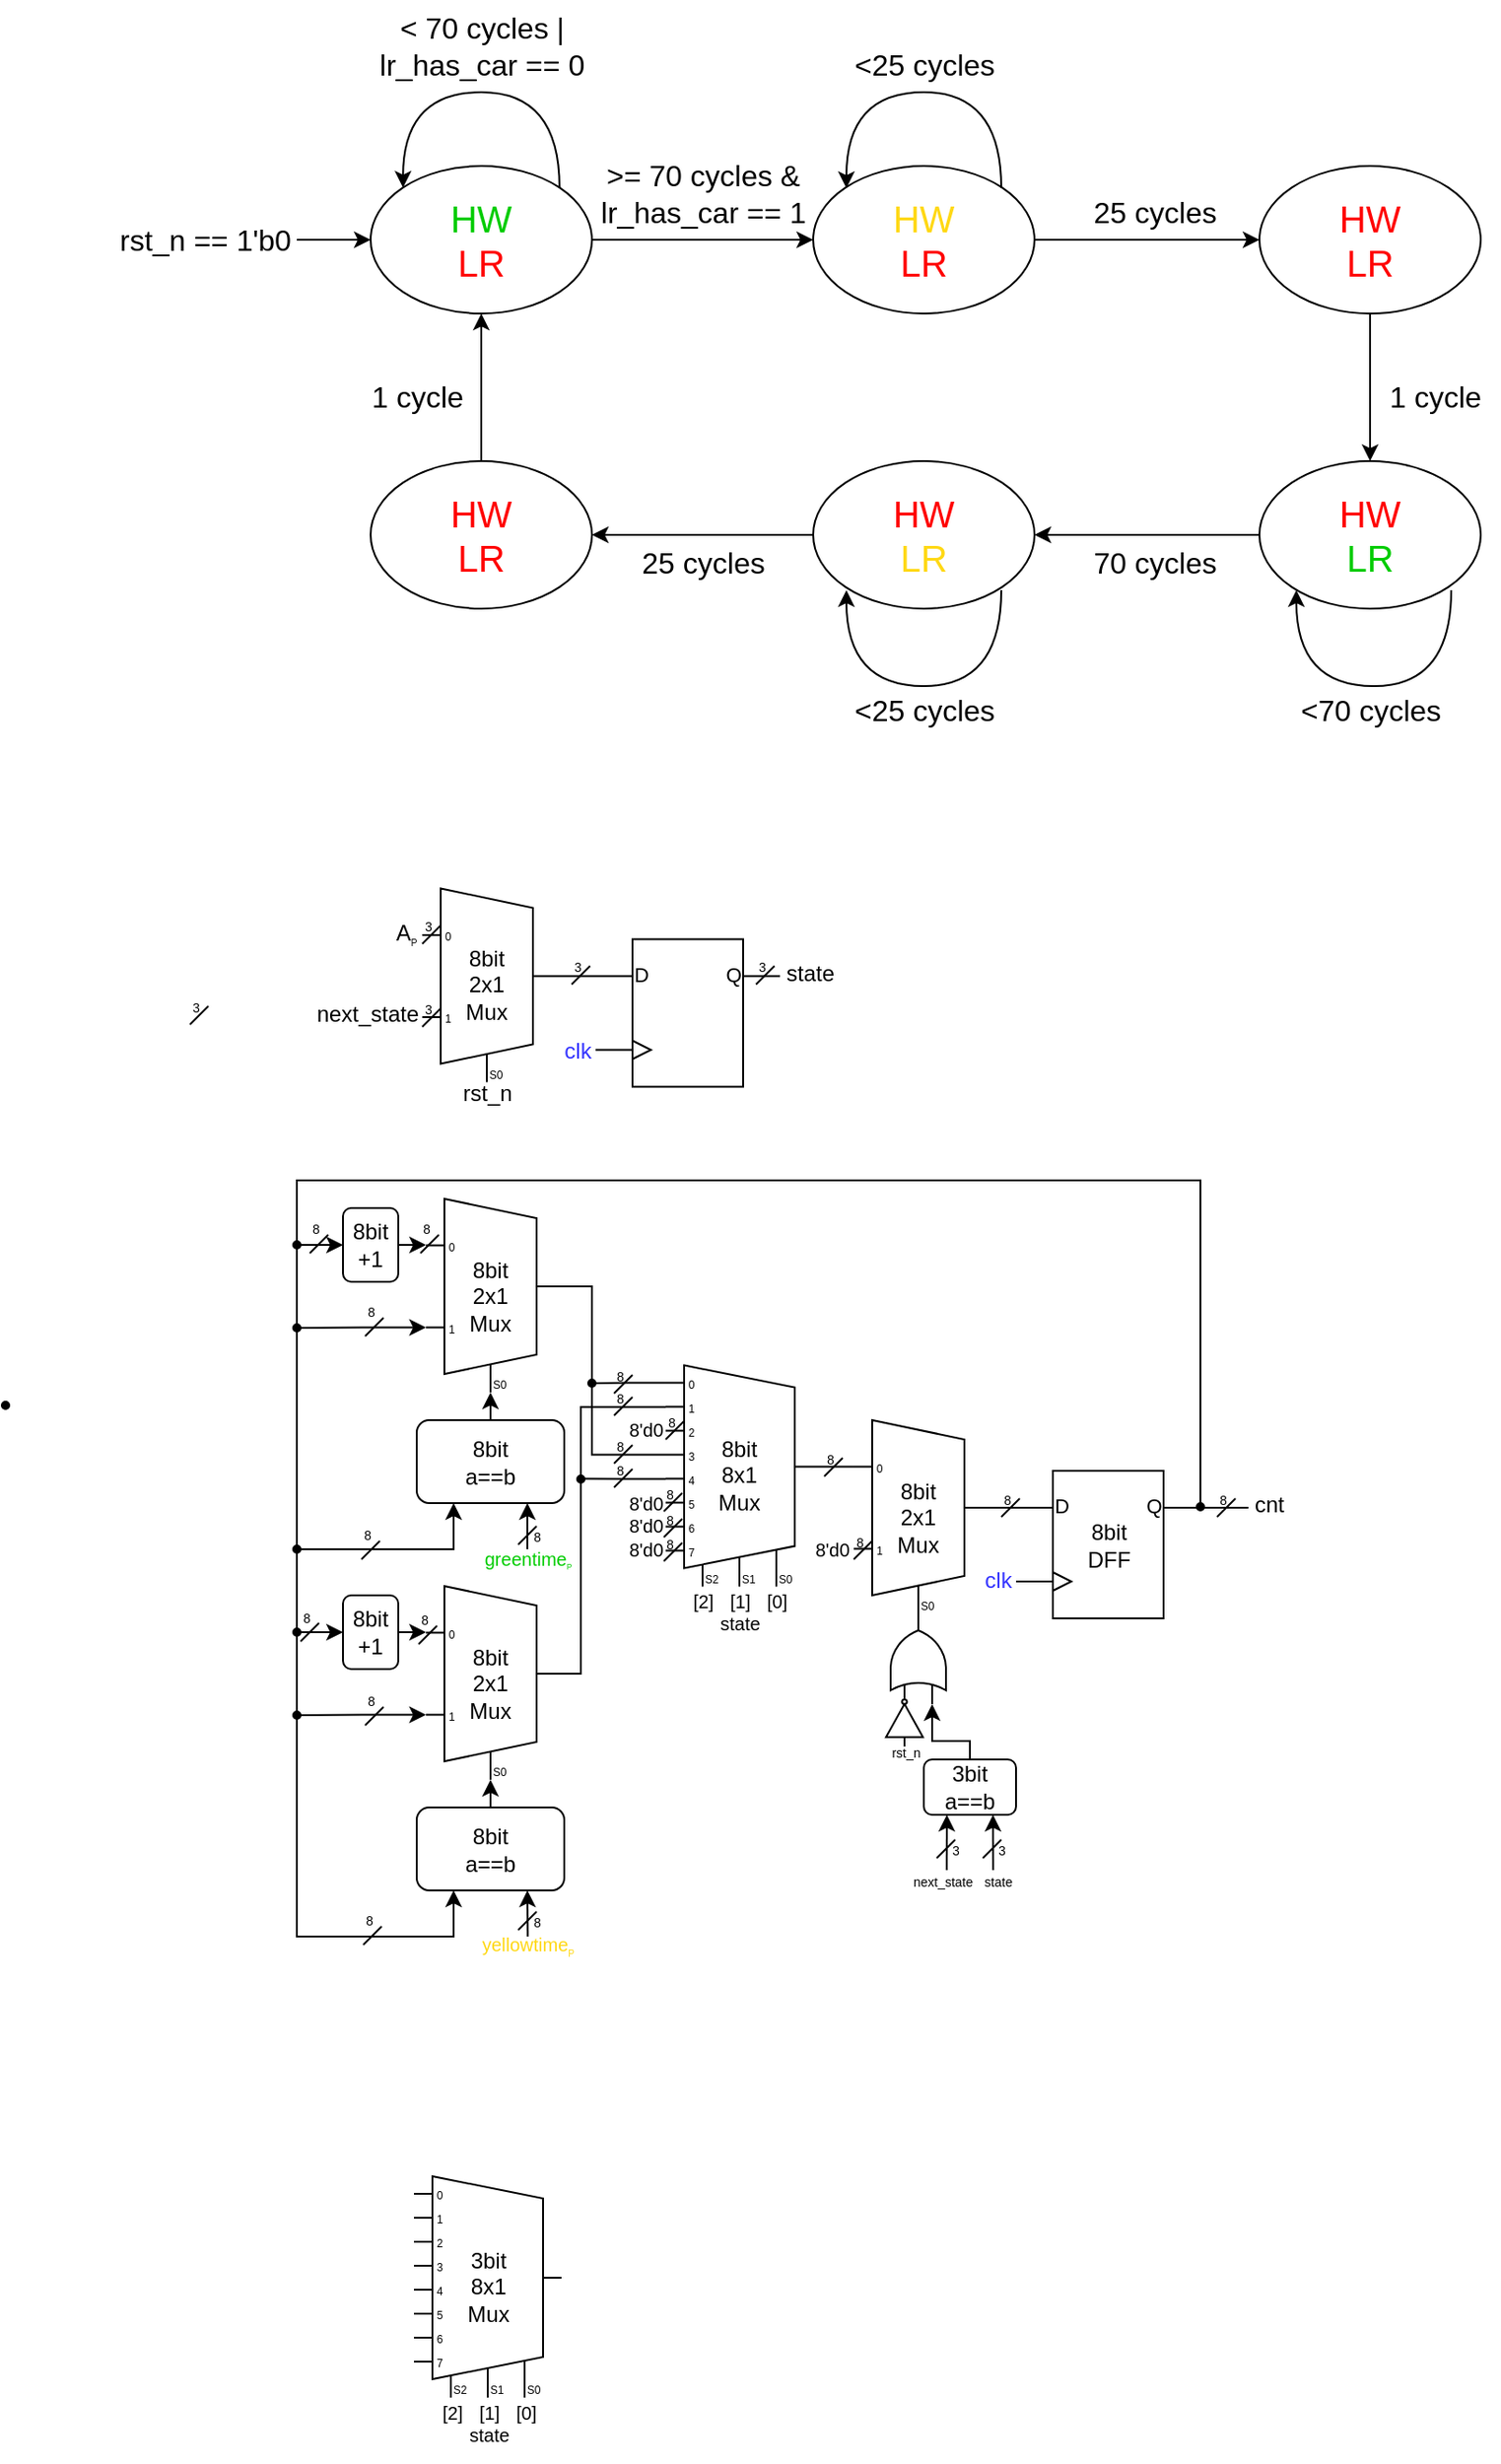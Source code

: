 <mxfile version="24.7.8">
  <diagram name="Page-1" id="868TZs-SnSWM6eIBNUI0">
    <mxGraphModel dx="441" dy="272" grid="1" gridSize="10" guides="1" tooltips="1" connect="1" arrows="1" fold="1" page="1" pageScale="1" pageWidth="1169" pageHeight="827" math="0" shadow="0">
      <root>
        <mxCell id="0" />
        <mxCell id="1" parent="0" />
        <mxCell id="KzDIzzD1oaYgctFefPa4-23" value="&lt;font style=&quot;font-size: 16px;&quot;&gt;70 cycles&lt;/font&gt;" style="text;html=1;align=center;verticalAlign=middle;resizable=0;points=[];autosize=1;strokeColor=none;fillColor=none;" vertex="1" parent="1">
          <mxGeometry x="660" y="440" width="90" height="30" as="geometry" />
        </mxCell>
        <mxCell id="KzDIzzD1oaYgctFefPa4-26" value="&lt;font style=&quot;font-size: 16px;&quot;&gt;25 cycles&lt;/font&gt;" style="text;html=1;align=center;verticalAlign=middle;resizable=0;points=[];autosize=1;strokeColor=none;fillColor=none;" vertex="1" parent="1">
          <mxGeometry x="660" y="250" width="90" height="30" as="geometry" />
        </mxCell>
        <mxCell id="KzDIzzD1oaYgctFefPa4-17" style="edgeStyle=orthogonalEdgeStyle;rounded=0;orthogonalLoop=1;jettySize=auto;html=1;exitX=1;exitY=0.5;exitDx=0;exitDy=0;entryX=0;entryY=0.5;entryDx=0;entryDy=0;" edge="1" parent="1" source="KzDIzzD1oaYgctFefPa4-1" target="KzDIzzD1oaYgctFefPa4-2">
          <mxGeometry relative="1" as="geometry" />
        </mxCell>
        <mxCell id="KzDIzzD1oaYgctFefPa4-20" style="edgeStyle=orthogonalEdgeStyle;rounded=0;orthogonalLoop=1;jettySize=auto;html=1;exitX=0;exitY=0.5;exitDx=0;exitDy=0;endArrow=none;endFill=0;startArrow=classic;startFill=1;" edge="1" parent="1" source="KzDIzzD1oaYgctFefPa4-1">
          <mxGeometry relative="1" as="geometry">
            <mxPoint x="240" y="280" as="targetPoint" />
          </mxGeometry>
        </mxCell>
        <mxCell id="KzDIzzD1oaYgctFefPa4-1" value="&lt;font color=&quot;#00cc00&quot; style=&quot;font-size: 20px;&quot;&gt;HW&lt;/font&gt;&lt;div style=&quot;font-size: 20px;&quot;&gt;&lt;font color=&quot;#ff0000&quot; style=&quot;font-size: 20px;&quot;&gt;LR&lt;/font&gt;&lt;/div&gt;" style="ellipse;whiteSpace=wrap;html=1;" vertex="1" parent="1">
          <mxGeometry x="280" y="240" width="120" height="80" as="geometry" />
        </mxCell>
        <mxCell id="KzDIzzD1oaYgctFefPa4-18" style="edgeStyle=orthogonalEdgeStyle;rounded=0;orthogonalLoop=1;jettySize=auto;html=1;exitX=1;exitY=0.5;exitDx=0;exitDy=0;" edge="1" parent="1" source="KzDIzzD1oaYgctFefPa4-2" target="KzDIzzD1oaYgctFefPa4-3">
          <mxGeometry relative="1" as="geometry">
            <mxPoint x="682" y="280" as="sourcePoint" />
          </mxGeometry>
        </mxCell>
        <mxCell id="KzDIzzD1oaYgctFefPa4-2" value="&lt;font color=&quot;#ffd814&quot; style=&quot;font-size: 20px;&quot;&gt;HW&lt;/font&gt;&lt;div style=&quot;font-size: 20px;&quot;&gt;&lt;font color=&quot;#ff0000&quot; style=&quot;font-size: 20px;&quot;&gt;LR&lt;/font&gt;&lt;/div&gt;" style="ellipse;whiteSpace=wrap;html=1;" vertex="1" parent="1">
          <mxGeometry x="520" y="240" width="120" height="80" as="geometry" />
        </mxCell>
        <mxCell id="KzDIzzD1oaYgctFefPa4-19" style="edgeStyle=orthogonalEdgeStyle;rounded=0;orthogonalLoop=1;jettySize=auto;html=1;exitX=0.5;exitY=1;exitDx=0;exitDy=0;entryX=0.5;entryY=0;entryDx=0;entryDy=0;" edge="1" parent="1" source="KzDIzzD1oaYgctFefPa4-3" target="KzDIzzD1oaYgctFefPa4-4">
          <mxGeometry relative="1" as="geometry" />
        </mxCell>
        <mxCell id="KzDIzzD1oaYgctFefPa4-3" value="&lt;font color=&quot;#ff0000&quot; style=&quot;font-size: 20px;&quot;&gt;HW&lt;/font&gt;&lt;div style=&quot;font-size: 20px;&quot;&gt;&lt;font color=&quot;#ff0000&quot; style=&quot;font-size: 20px;&quot;&gt;LR&lt;/font&gt;&lt;/div&gt;" style="ellipse;whiteSpace=wrap;html=1;" vertex="1" parent="1">
          <mxGeometry x="762" y="240" width="120" height="80" as="geometry" />
        </mxCell>
        <mxCell id="KzDIzzD1oaYgctFefPa4-14" style="edgeStyle=orthogonalEdgeStyle;rounded=0;orthogonalLoop=1;jettySize=auto;html=1;exitX=0;exitY=0.5;exitDx=0;exitDy=0;entryX=1;entryY=0.5;entryDx=0;entryDy=0;" edge="1" parent="1" source="KzDIzzD1oaYgctFefPa4-4" target="KzDIzzD1oaYgctFefPa4-5">
          <mxGeometry relative="1" as="geometry">
            <mxPoint x="682" y="440" as="targetPoint" />
          </mxGeometry>
        </mxCell>
        <mxCell id="KzDIzzD1oaYgctFefPa4-4" value="&lt;font color=&quot;#ff0000&quot; style=&quot;font-size: 20px;&quot;&gt;HW&lt;/font&gt;&lt;div style=&quot;font-size: 20px;&quot;&gt;&lt;font color=&quot;#00cc00&quot; style=&quot;font-size: 20px;&quot;&gt;LR&lt;/font&gt;&lt;/div&gt;" style="ellipse;whiteSpace=wrap;html=1;" vertex="1" parent="1">
          <mxGeometry x="762" y="400" width="120" height="80" as="geometry" />
        </mxCell>
        <mxCell id="KzDIzzD1oaYgctFefPa4-15" style="edgeStyle=orthogonalEdgeStyle;rounded=0;orthogonalLoop=1;jettySize=auto;html=1;exitX=0;exitY=0.5;exitDx=0;exitDy=0;entryX=1;entryY=0.5;entryDx=0;entryDy=0;" edge="1" parent="1" source="KzDIzzD1oaYgctFefPa4-5" target="KzDIzzD1oaYgctFefPa4-6">
          <mxGeometry relative="1" as="geometry" />
        </mxCell>
        <mxCell id="KzDIzzD1oaYgctFefPa4-5" value="&lt;font color=&quot;#ff0000&quot; style=&quot;font-size: 20px;&quot;&gt;HW&lt;/font&gt;&lt;div style=&quot;font-size: 20px;&quot;&gt;&lt;font color=&quot;#ffd814&quot; style=&quot;font-size: 20px;&quot;&gt;LR&lt;/font&gt;&lt;/div&gt;" style="ellipse;whiteSpace=wrap;html=1;" vertex="1" parent="1">
          <mxGeometry x="520" y="400" width="120" height="80" as="geometry" />
        </mxCell>
        <mxCell id="KzDIzzD1oaYgctFefPa4-16" style="edgeStyle=orthogonalEdgeStyle;rounded=0;orthogonalLoop=1;jettySize=auto;html=1;exitX=0.5;exitY=0;exitDx=0;exitDy=0;entryX=0.5;entryY=1;entryDx=0;entryDy=0;" edge="1" parent="1" source="KzDIzzD1oaYgctFefPa4-6" target="KzDIzzD1oaYgctFefPa4-1">
          <mxGeometry relative="1" as="geometry" />
        </mxCell>
        <mxCell id="KzDIzzD1oaYgctFefPa4-6" value="&lt;font color=&quot;#ff0000&quot; style=&quot;font-size: 20px;&quot;&gt;HW&lt;/font&gt;&lt;div style=&quot;font-size: 20px;&quot;&gt;&lt;font color=&quot;#ff0000&quot; style=&quot;font-size: 20px;&quot;&gt;LR&lt;/font&gt;&lt;/div&gt;" style="ellipse;whiteSpace=wrap;html=1;" vertex="1" parent="1">
          <mxGeometry x="280" y="400" width="120" height="80" as="geometry" />
        </mxCell>
        <mxCell id="KzDIzzD1oaYgctFefPa4-8" style="edgeStyle=orthogonalEdgeStyle;rounded=0;orthogonalLoop=1;jettySize=auto;html=1;exitX=1;exitY=0;exitDx=0;exitDy=0;entryX=0;entryY=0;entryDx=0;entryDy=0;curved=1;" edge="1" parent="1" source="KzDIzzD1oaYgctFefPa4-1" target="KzDIzzD1oaYgctFefPa4-1">
          <mxGeometry relative="1" as="geometry">
            <Array as="points">
              <mxPoint x="382" y="200" />
              <mxPoint x="298" y="200" />
            </Array>
          </mxGeometry>
        </mxCell>
        <mxCell id="KzDIzzD1oaYgctFefPa4-9" style="edgeStyle=orthogonalEdgeStyle;rounded=0;orthogonalLoop=1;jettySize=auto;html=1;exitX=1;exitY=0;exitDx=0;exitDy=0;entryX=0;entryY=0;entryDx=0;entryDy=0;curved=1;" edge="1" parent="1">
          <mxGeometry relative="1" as="geometry">
            <mxPoint x="622" y="252" as="sourcePoint" />
            <mxPoint x="538" y="252" as="targetPoint" />
            <Array as="points">
              <mxPoint x="622" y="200" />
              <mxPoint x="538" y="200" />
            </Array>
          </mxGeometry>
        </mxCell>
        <mxCell id="KzDIzzD1oaYgctFefPa4-10" style="edgeStyle=orthogonalEdgeStyle;rounded=0;orthogonalLoop=1;jettySize=auto;html=1;exitX=1;exitY=0;exitDx=0;exitDy=0;entryX=0;entryY=0;entryDx=0;entryDy=0;curved=1;horizontal=1;verticalAlign=middle;" edge="1" parent="1">
          <mxGeometry relative="1" as="geometry">
            <mxPoint x="622" y="470" as="sourcePoint" />
            <mxPoint x="538" y="470" as="targetPoint" />
            <Array as="points">
              <mxPoint x="622" y="522" />
              <mxPoint x="538" y="522" />
            </Array>
          </mxGeometry>
        </mxCell>
        <mxCell id="KzDIzzD1oaYgctFefPa4-12" style="edgeStyle=orthogonalEdgeStyle;rounded=0;orthogonalLoop=1;jettySize=auto;html=1;exitX=1;exitY=0;exitDx=0;exitDy=0;entryX=0;entryY=0;entryDx=0;entryDy=0;curved=1;horizontal=1;verticalAlign=middle;" edge="1" parent="1">
          <mxGeometry relative="1" as="geometry">
            <mxPoint x="866" y="470" as="sourcePoint" />
            <mxPoint x="782" y="470" as="targetPoint" />
            <Array as="points">
              <mxPoint x="866" y="522" />
              <mxPoint x="782" y="522" />
            </Array>
          </mxGeometry>
        </mxCell>
        <mxCell id="KzDIzzD1oaYgctFefPa4-13" value="&lt;font style=&quot;font-size: 16px;&quot;&gt;&amp;lt;70 cycles&lt;/font&gt;" style="text;html=1;align=center;verticalAlign=middle;resizable=0;points=[];autosize=1;strokeColor=none;fillColor=none;" vertex="1" parent="1">
          <mxGeometry x="772" y="520" width="100" height="30" as="geometry" />
        </mxCell>
        <mxCell id="KzDIzzD1oaYgctFefPa4-21" value="&lt;font style=&quot;font-size: 16px;&quot;&gt;rst_n == 1&#39;b0&lt;/font&gt;" style="text;html=1;align=center;verticalAlign=middle;resizable=0;points=[];autosize=1;strokeColor=none;fillColor=none;" vertex="1" parent="1">
          <mxGeometry x="130" y="265" width="120" height="30" as="geometry" />
        </mxCell>
        <mxCell id="KzDIzzD1oaYgctFefPa4-22" value="&lt;font style=&quot;font-size: 16px;&quot;&gt;1 cycle&lt;/font&gt;" style="text;html=1;align=center;verticalAlign=middle;resizable=0;points=[];autosize=1;strokeColor=none;fillColor=none;" vertex="1" parent="1">
          <mxGeometry x="822" y="350" width="70" height="30" as="geometry" />
        </mxCell>
        <mxCell id="KzDIzzD1oaYgctFefPa4-24" value="&lt;font style=&quot;font-size: 16px;&quot;&gt;25 cycles&lt;/font&gt;" style="text;html=1;align=center;verticalAlign=middle;resizable=0;points=[];autosize=1;strokeColor=none;fillColor=none;" vertex="1" parent="1">
          <mxGeometry x="415" y="440" width="90" height="30" as="geometry" />
        </mxCell>
        <mxCell id="KzDIzzD1oaYgctFefPa4-25" value="&lt;font style=&quot;font-size: 16px;&quot;&gt;1 cycle&lt;/font&gt;" style="text;html=1;align=center;verticalAlign=middle;resizable=0;points=[];autosize=1;strokeColor=none;fillColor=none;" vertex="1" parent="1">
          <mxGeometry x="270" y="350" width="70" height="30" as="geometry" />
        </mxCell>
        <mxCell id="KzDIzzD1oaYgctFefPa4-27" value="&lt;font style=&quot;font-size: 16px;&quot;&gt;&amp;gt;= 70 cycles &amp;amp;&lt;br&gt;lr_has_car == 1&lt;/font&gt;" style="text;html=1;align=center;verticalAlign=middle;resizable=0;points=[];autosize=1;strokeColor=none;fillColor=none;" vertex="1" parent="1">
          <mxGeometry x="395" y="230" width="130" height="50" as="geometry" />
        </mxCell>
        <mxCell id="KzDIzzD1oaYgctFefPa4-28" value="&lt;font style=&quot;font-size: 16px;&quot;&gt;&amp;lt;25 cycles&lt;/font&gt;" style="text;html=1;align=center;verticalAlign=middle;resizable=0;points=[];autosize=1;strokeColor=none;fillColor=none;" vertex="1" parent="1">
          <mxGeometry x="530" y="520" width="100" height="30" as="geometry" />
        </mxCell>
        <mxCell id="KzDIzzD1oaYgctFefPa4-29" value="&lt;font style=&quot;font-size: 16px;&quot;&gt;&amp;lt;25 cycles&lt;/font&gt;" style="text;html=1;align=center;verticalAlign=middle;resizable=0;points=[];autosize=1;strokeColor=none;fillColor=none;" vertex="1" parent="1">
          <mxGeometry x="530" y="170" width="100" height="30" as="geometry" />
        </mxCell>
        <mxCell id="KzDIzzD1oaYgctFefPa4-30" value="&lt;font style=&quot;font-size: 16px;&quot;&gt;&amp;lt; 70 cycles |&lt;br&gt;lr_has_car == 0&lt;/font&gt;" style="text;html=1;align=center;verticalAlign=middle;resizable=0;points=[];autosize=1;strokeColor=none;fillColor=none;" vertex="1" parent="1">
          <mxGeometry x="275" y="150" width="130" height="50" as="geometry" />
        </mxCell>
        <mxCell id="KzDIzzD1oaYgctFefPa4-99" style="edgeStyle=orthogonalEdgeStyle;rounded=0;orthogonalLoop=1;jettySize=auto;html=1;exitX=0;exitY=0.054;exitDx=0;exitDy=3;exitPerimeter=0;fontFamily=Helvetica;fontSize=12;fontColor=default;startArrow=none;startFill=0;endArrow=none;endFill=0;" edge="1" parent="1" source="KzDIzzD1oaYgctFefPa4-31">
          <mxGeometry relative="1" as="geometry">
            <mxPoint x="400" y="900" as="targetPoint" />
          </mxGeometry>
        </mxCell>
        <mxCell id="KzDIzzD1oaYgctFefPa4-102" style="edgeStyle=orthogonalEdgeStyle;rounded=0;orthogonalLoop=1;jettySize=auto;html=1;exitX=0;exitY=0.488;exitDx=0;exitDy=3;exitPerimeter=0;fontFamily=Helvetica;fontSize=12;fontColor=default;endArrow=none;endFill=0;" edge="1" parent="1" source="KzDIzzD1oaYgctFefPa4-31">
          <mxGeometry relative="1" as="geometry">
            <mxPoint x="394.385" y="951.731" as="targetPoint" />
          </mxGeometry>
        </mxCell>
        <mxCell id="KzDIzzD1oaYgctFefPa4-31" value="&lt;div&gt;8bit&lt;/div&gt;8x1&lt;br&gt;Mux" style="shadow=0;dashed=0;align=center;html=1;strokeWidth=1;shape=mxgraph.electrical.abstract.mux2;whiteSpace=wrap;selectorPins=3;overflow=visible;fillOpacity=100;labelPadding=0;noLabel=0;snapToPoint=0;metaEdit=0;backgroundOutline=0;movableLabel=1;comic=0;enumerate=0;" vertex="1" parent="1">
          <mxGeometry x="440" y="890.3" width="80" height="120" as="geometry" />
        </mxCell>
        <mxCell id="KzDIzzD1oaYgctFefPa4-87" style="edgeStyle=orthogonalEdgeStyle;rounded=0;orthogonalLoop=1;jettySize=auto;html=1;exitX=0.25;exitY=1;exitDx=0;exitDy=0;fontFamily=Helvetica;fontSize=12;fontColor=default;startArrow=classic;startFill=1;endArrow=none;endFill=0;" edge="1" parent="1" source="KzDIzzD1oaYgctFefPa4-32">
          <mxGeometry relative="1" as="geometry">
            <mxPoint x="240" y="990" as="targetPoint" />
            <Array as="points">
              <mxPoint x="325" y="990" />
            </Array>
          </mxGeometry>
        </mxCell>
        <mxCell id="KzDIzzD1oaYgctFefPa4-88" style="edgeStyle=orthogonalEdgeStyle;rounded=0;orthogonalLoop=1;jettySize=auto;html=1;exitX=0.75;exitY=1;exitDx=0;exitDy=0;fontFamily=Helvetica;fontSize=12;fontColor=default;endArrow=none;endFill=0;startArrow=classic;startFill=1;" edge="1" parent="1" source="KzDIzzD1oaYgctFefPa4-32">
          <mxGeometry relative="1" as="geometry">
            <mxPoint x="365" y="990" as="targetPoint" />
          </mxGeometry>
        </mxCell>
        <mxCell id="KzDIzzD1oaYgctFefPa4-32" value="8bit&lt;br&gt;a==b" style="rounded=1;whiteSpace=wrap;html=1;shadow=0;dashed=0;strokeColor=default;strokeWidth=1;align=center;verticalAlign=middle;fontFamily=Helvetica;fontSize=12;fontColor=default;fillColor=default;" vertex="1" parent="1">
          <mxGeometry x="305" y="920" width="80" height="45" as="geometry" />
        </mxCell>
        <mxCell id="KzDIzzD1oaYgctFefPa4-113" style="edgeStyle=orthogonalEdgeStyle;rounded=0;orthogonalLoop=1;jettySize=auto;html=1;exitX=0;exitY=0.636;exitDx=0;exitDy=3;exitPerimeter=0;fontFamily=Helvetica;fontSize=12;fontColor=default;endArrow=none;endFill=0;startArrow=classic;startFill=1;" edge="1" parent="1" source="KzDIzzD1oaYgctFefPa4-36">
          <mxGeometry relative="1" as="geometry">
            <mxPoint x="240" y="869.952" as="targetPoint" />
          </mxGeometry>
        </mxCell>
        <mxCell id="KzDIzzD1oaYgctFefPa4-36" value="8bit&lt;div&gt;2x1&lt;br&gt;Mux&lt;/div&gt;" style="shadow=0;dashed=0;align=center;html=1;strokeWidth=1;shape=mxgraph.electrical.abstract.mux2;whiteSpace=wrap;strokeColor=default;verticalAlign=middle;fontFamily=Helvetica;fontSize=12;fontColor=default;fillColor=default;" vertex="1" parent="1">
          <mxGeometry x="310" y="800" width="70" height="105" as="geometry" />
        </mxCell>
        <mxCell id="KzDIzzD1oaYgctFefPa4-41" style="edgeStyle=orthogonalEdgeStyle;rounded=0;orthogonalLoop=1;jettySize=auto;html=1;exitX=0.5;exitY=0;exitDx=0;exitDy=0;entryX=0.357;entryY=1;entryDx=10;entryDy=0;entryPerimeter=0;fontFamily=Helvetica;fontSize=12;fontColor=default;" edge="1" parent="1" source="KzDIzzD1oaYgctFefPa4-32" target="KzDIzzD1oaYgctFefPa4-36">
          <mxGeometry relative="1" as="geometry" />
        </mxCell>
        <mxCell id="KzDIzzD1oaYgctFefPa4-44" style="edgeStyle=orthogonalEdgeStyle;rounded=0;orthogonalLoop=1;jettySize=auto;html=1;exitX=1;exitY=0.25;exitDx=0;exitDy=0;exitPerimeter=0;fontFamily=Helvetica;fontSize=12;fontColor=default;entryX=0.25;entryY=1;entryDx=0;entryDy=0;" edge="1" parent="1" source="KzDIzzD1oaYgctFefPa4-54" target="KzDIzzD1oaYgctFefPa4-49">
          <mxGeometry relative="1" as="geometry">
            <mxPoint x="260" y="1080" as="targetPoint" />
            <Array as="points">
              <mxPoint x="730" y="790" />
              <mxPoint x="240" y="790" />
              <mxPoint x="240" y="1200" />
              <mxPoint x="325" y="1200" />
            </Array>
          </mxGeometry>
        </mxCell>
        <mxCell id="KzDIzzD1oaYgctFefPa4-95" style="edgeStyle=orthogonalEdgeStyle;rounded=0;orthogonalLoop=1;jettySize=auto;html=1;exitX=0.75;exitY=1;exitDx=0;exitDy=0;fontFamily=Helvetica;fontSize=12;fontColor=default;startArrow=classic;startFill=1;endArrow=none;endFill=0;" edge="1" parent="1" source="KzDIzzD1oaYgctFefPa4-49">
          <mxGeometry relative="1" as="geometry">
            <mxPoint x="365.2" y="1200" as="targetPoint" />
          </mxGeometry>
        </mxCell>
        <mxCell id="KzDIzzD1oaYgctFefPa4-49" value="8bit&lt;br&gt;a==b" style="rounded=1;whiteSpace=wrap;html=1;shadow=0;dashed=0;strokeColor=default;strokeWidth=1;align=center;verticalAlign=middle;fontFamily=Helvetica;fontSize=12;fontColor=default;fillColor=default;" vertex="1" parent="1">
          <mxGeometry x="305" y="1130" width="80" height="45" as="geometry" />
        </mxCell>
        <mxCell id="KzDIzzD1oaYgctFefPa4-112" style="edgeStyle=orthogonalEdgeStyle;rounded=0;orthogonalLoop=1;jettySize=auto;html=1;exitX=0;exitY=0.636;exitDx=0;exitDy=3;exitPerimeter=0;fontFamily=Helvetica;fontSize=12;fontColor=default;startArrow=classic;startFill=1;endArrow=none;endFill=0;" edge="1" parent="1" source="KzDIzzD1oaYgctFefPa4-50">
          <mxGeometry relative="1" as="geometry">
            <mxPoint x="240" y="1079.952" as="targetPoint" />
          </mxGeometry>
        </mxCell>
        <mxCell id="KzDIzzD1oaYgctFefPa4-50" value="8bit&lt;div&gt;2x1&lt;br&gt;Mux&lt;/div&gt;" style="shadow=0;dashed=0;align=center;html=1;strokeWidth=1;shape=mxgraph.electrical.abstract.mux2;whiteSpace=wrap;strokeColor=default;verticalAlign=middle;fontFamily=Helvetica;fontSize=12;fontColor=default;fillColor=default;" vertex="1" parent="1">
          <mxGeometry x="310" y="1010" width="70" height="105" as="geometry" />
        </mxCell>
        <mxCell id="KzDIzzD1oaYgctFefPa4-51" style="edgeStyle=orthogonalEdgeStyle;rounded=0;orthogonalLoop=1;jettySize=auto;html=1;exitX=0.5;exitY=0;exitDx=0;exitDy=0;entryX=0.357;entryY=1;entryDx=10;entryDy=0;entryPerimeter=0;fontFamily=Helvetica;fontSize=12;fontColor=default;" edge="1" parent="1" source="KzDIzzD1oaYgctFefPa4-49" target="KzDIzzD1oaYgctFefPa4-50">
          <mxGeometry relative="1" as="geometry" />
        </mxCell>
        <mxCell id="KzDIzzD1oaYgctFefPa4-81" style="edgeStyle=orthogonalEdgeStyle;rounded=0;orthogonalLoop=1;jettySize=auto;html=1;exitX=1;exitY=0.25;exitDx=0;exitDy=0;exitPerimeter=0;fontFamily=Helvetica;fontSize=12;fontColor=default;endArrow=none;endFill=0;" edge="1" parent="1" source="KzDIzzD1oaYgctFefPa4-54">
          <mxGeometry relative="1" as="geometry">
            <mxPoint x="755.96" y="967.64" as="targetPoint" />
          </mxGeometry>
        </mxCell>
        <mxCell id="KzDIzzD1oaYgctFefPa4-54" value="" style="verticalLabelPosition=bottom;shadow=0;dashed=0;align=center;html=1;verticalAlign=top;shape=stencil(rVXBjoMgEP0aj7uxEG2vu269N9kfQEuVFIEgte3fL4hNiorauokeeAPz3gwzQwCTukQCByBEtcC5CuBPAECDJEEZ1TDQltKCu9AuGaqwRfQf/t7b0ykl4iOlXNg9tZL8jK/kqLrDhJVYEmWtV4ttwtYj3Afhl0bNB5OcM6Z1EM5qx/Jk184RYaovxXgWmqTCCkuLdopvzurerT5BZIEApK9Q7d+g2r5HdVhAtVkYFUw04ssuTDKUnwvJL+w4KlCa2hiUQneRsauoH/2EHg8rTE5c4gk5J0KprbGJpApkqm9geJgr3mDfjflEux4oYdgb9jIXUyLi9SKWuXBF7NanouvsVbnoRRJNdtC4DPj/+ZzpY417qk4P2rl6VfhmegxRUjBLl2Nmuv4xUp1R1zzty7hSvHKbMHJvYEb4Qu7DIu7tC9wjiQVxod+h796oGEyEFrWvVwv8AQ==);strokeColor=default;strokeWidth=1;fontFamily=Helvetica;fontSize=12;fontColor=default;fillColor=default;noLabel=0;movableLabel=0;" vertex="1" parent="1">
          <mxGeometry x="630" y="947.5" width="100" height="80" as="geometry" />
        </mxCell>
        <mxCell id="KzDIzzD1oaYgctFefPa4-109" style="edgeStyle=orthogonalEdgeStyle;rounded=0;orthogonalLoop=1;jettySize=auto;html=1;exitX=0;exitY=0.5;exitDx=0;exitDy=0;fontFamily=Helvetica;fontSize=12;fontColor=default;startArrow=classic;startFill=1;endArrow=none;endFill=0;" edge="1" parent="1" source="KzDIzzD1oaYgctFefPa4-57">
          <mxGeometry relative="1" as="geometry">
            <mxPoint x="240" y="825.19" as="targetPoint" />
          </mxGeometry>
        </mxCell>
        <mxCell id="KzDIzzD1oaYgctFefPa4-57" value="8bit +1" style="rounded=1;whiteSpace=wrap;html=1;shadow=0;dashed=0;strokeColor=default;strokeWidth=1;align=center;verticalAlign=middle;fontFamily=Helvetica;fontSize=12;fontColor=default;fillColor=default;" vertex="1" parent="1">
          <mxGeometry x="265" y="805" width="30" height="40" as="geometry" />
        </mxCell>
        <mxCell id="KzDIzzD1oaYgctFefPa4-111" style="edgeStyle=orthogonalEdgeStyle;rounded=0;orthogonalLoop=1;jettySize=auto;html=1;exitX=0;exitY=0.5;exitDx=0;exitDy=0;fontFamily=Helvetica;fontSize=12;fontColor=default;endArrow=none;endFill=0;startArrow=classic;startFill=1;" edge="1" parent="1" source="KzDIzzD1oaYgctFefPa4-62">
          <mxGeometry relative="1" as="geometry">
            <mxPoint x="240" y="1035.19" as="targetPoint" />
          </mxGeometry>
        </mxCell>
        <mxCell id="KzDIzzD1oaYgctFefPa4-62" value="8bit +1" style="rounded=1;whiteSpace=wrap;html=1;shadow=0;dashed=0;strokeColor=default;strokeWidth=1;align=center;verticalAlign=middle;fontFamily=Helvetica;fontSize=12;fontColor=default;fillColor=default;" vertex="1" parent="1">
          <mxGeometry x="265" y="1015" width="30" height="40" as="geometry" />
        </mxCell>
        <mxCell id="KzDIzzD1oaYgctFefPa4-65" value="cnt" style="text;html=1;align=center;verticalAlign=middle;resizable=0;points=[];autosize=1;strokeColor=none;fillColor=none;fontFamily=Helvetica;fontSize=12;fontColor=default;" vertex="1" parent="1">
          <mxGeometry x="747" y="950.5" width="40" height="30" as="geometry" />
        </mxCell>
        <mxCell id="KzDIzzD1oaYgctFefPa4-66" value="&lt;font color=&quot;#3333ff&quot;&gt;clk&lt;/font&gt;" style="text;html=1;align=center;verticalAlign=middle;resizable=0;points=[];autosize=1;strokeColor=none;fillColor=none;fontFamily=Helvetica;fontSize=12;fontColor=default;" vertex="1" parent="1">
          <mxGeometry x="600" y="992" width="40" height="30" as="geometry" />
        </mxCell>
        <mxCell id="KzDIzzD1oaYgctFefPa4-67" value="8bit&lt;div&gt;2x1&lt;br&gt;Mux&lt;/div&gt;" style="shadow=0;dashed=0;align=center;html=1;strokeWidth=1;shape=mxgraph.electrical.abstract.mux2;whiteSpace=wrap;strokeColor=default;verticalAlign=middle;fontFamily=Helvetica;fontSize=12;fontColor=default;fillColor=default;" vertex="1" parent="1">
          <mxGeometry x="542" y="920" width="70" height="105" as="geometry" />
        </mxCell>
        <mxCell id="KzDIzzD1oaYgctFefPa4-70" style="edgeStyle=orthogonalEdgeStyle;rounded=0;orthogonalLoop=1;jettySize=auto;html=1;exitX=0.25;exitY=1;exitDx=0;exitDy=0;fontFamily=Helvetica;fontSize=12;fontColor=default;startArrow=classic;startFill=1;endArrow=none;endFill=0;" edge="1" parent="1" source="KzDIzzD1oaYgctFefPa4-69">
          <mxGeometry relative="1" as="geometry">
            <mxPoint x="592.4" y="1164" as="targetPoint" />
          </mxGeometry>
        </mxCell>
        <mxCell id="KzDIzzD1oaYgctFefPa4-71" style="edgeStyle=orthogonalEdgeStyle;rounded=0;orthogonalLoop=1;jettySize=auto;html=1;exitX=0.75;exitY=1;exitDx=0;exitDy=0;fontFamily=Helvetica;fontSize=12;fontColor=default;startArrow=classic;startFill=1;endArrow=none;endFill=0;" edge="1" parent="1" source="KzDIzzD1oaYgctFefPa4-69">
          <mxGeometry relative="1" as="geometry">
            <mxPoint x="617.6" y="1164" as="targetPoint" />
          </mxGeometry>
        </mxCell>
        <mxCell id="KzDIzzD1oaYgctFefPa4-69" value="3bit&lt;br&gt;a==b" style="rounded=1;whiteSpace=wrap;html=1;shadow=0;dashed=0;strokeColor=default;strokeWidth=1;align=center;verticalAlign=middle;fontFamily=Helvetica;fontSize=12;fontColor=default;fillColor=default;" vertex="1" parent="1">
          <mxGeometry x="580" y="1104" width="50" height="30" as="geometry" />
        </mxCell>
        <mxCell id="KzDIzzD1oaYgctFefPa4-72" value="&lt;font style=&quot;font-size: 7px;&quot;&gt;next_state&lt;/font&gt;" style="text;html=1;align=center;verticalAlign=middle;resizable=0;points=[];autosize=1;strokeColor=none;fillColor=none;fontFamily=Helvetica;fontSize=12;fontColor=default;" vertex="1" parent="1">
          <mxGeometry x="560" y="1154" width="60" height="30" as="geometry" />
        </mxCell>
        <mxCell id="KzDIzzD1oaYgctFefPa4-74" value="&lt;font style=&quot;font-size: 7px;&quot;&gt;state&lt;/font&gt;" style="text;html=1;align=center;verticalAlign=middle;resizable=0;points=[];autosize=1;strokeColor=none;fillColor=none;fontFamily=Helvetica;fontSize=12;fontColor=default;" vertex="1" parent="1">
          <mxGeometry x="600" y="1154" width="40" height="30" as="geometry" />
        </mxCell>
        <mxCell id="KzDIzzD1oaYgctFefPa4-75" value="" style="verticalLabelPosition=bottom;shadow=0;dashed=0;align=center;html=1;verticalAlign=top;shape=mxgraph.electrical.logic_gates.logic_gate;operation=or;strokeColor=default;strokeWidth=1;fontFamily=Helvetica;fontSize=12;fontColor=default;fillColor=default;rotation=-90;" vertex="1" parent="1">
          <mxGeometry x="552" y="1034" width="50" height="30" as="geometry" />
        </mxCell>
        <mxCell id="KzDIzzD1oaYgctFefPa4-76" style="edgeStyle=orthogonalEdgeStyle;rounded=0;orthogonalLoop=1;jettySize=auto;html=1;exitX=0.5;exitY=0;exitDx=0;exitDy=0;entryX=0;entryY=0.75;entryDx=0;entryDy=0;entryPerimeter=0;fontFamily=Helvetica;fontSize=12;fontColor=default;" edge="1" parent="1" source="KzDIzzD1oaYgctFefPa4-69" target="KzDIzzD1oaYgctFefPa4-75">
          <mxGeometry relative="1" as="geometry">
            <Array as="points">
              <mxPoint x="605" y="1094" />
              <mxPoint x="585" y="1094" />
            </Array>
          </mxGeometry>
        </mxCell>
        <mxCell id="KzDIzzD1oaYgctFefPa4-77" value="" style="verticalLabelPosition=bottom;shadow=0;dashed=0;align=center;html=1;verticalAlign=top;shape=mxgraph.electrical.logic_gates.inverter_2;strokeColor=default;strokeWidth=1;fontFamily=Helvetica;fontSize=12;fontColor=default;fillColor=default;rotation=-90;" vertex="1" parent="1">
          <mxGeometry x="554.5" y="1072" width="30" height="20" as="geometry" />
        </mxCell>
        <mxCell id="KzDIzzD1oaYgctFefPa4-78" value="&lt;font style=&quot;font-size: 7px;&quot;&gt;rst_n&lt;/font&gt;" style="text;html=1;align=center;verticalAlign=middle;resizable=0;points=[];autosize=1;strokeColor=none;fillColor=none;fontFamily=Helvetica;fontSize=12;fontColor=default;" vertex="1" parent="1">
          <mxGeometry x="549.5" y="1084" width="40" height="30" as="geometry" />
        </mxCell>
        <mxCell id="KzDIzzD1oaYgctFefPa4-79" style="edgeStyle=orthogonalEdgeStyle;rounded=0;orthogonalLoop=1;jettySize=auto;html=1;exitX=1;exitY=0.5;exitDx=0;exitDy=-5;exitPerimeter=0;entryX=0;entryY=0.212;entryDx=0;entryDy=3;entryPerimeter=0;fontFamily=Helvetica;fontSize=12;fontColor=default;endArrow=none;endFill=0;" edge="1" parent="1" source="KzDIzzD1oaYgctFefPa4-31" target="KzDIzzD1oaYgctFefPa4-67">
          <mxGeometry relative="1" as="geometry" />
        </mxCell>
        <mxCell id="KzDIzzD1oaYgctFefPa4-80" style="edgeStyle=orthogonalEdgeStyle;rounded=0;orthogonalLoop=1;jettySize=auto;html=1;exitX=1;exitY=0.5;exitDx=0;exitDy=-5;exitPerimeter=0;entryX=0;entryY=0.25;entryDx=0;entryDy=0;entryPerimeter=0;fontFamily=Helvetica;fontSize=12;fontColor=default;endArrow=none;endFill=0;" edge="1" parent="1" source="KzDIzzD1oaYgctFefPa4-67" target="KzDIzzD1oaYgctFefPa4-54">
          <mxGeometry relative="1" as="geometry" />
        </mxCell>
        <mxCell id="KzDIzzD1oaYgctFefPa4-82" value="&lt;font style=&quot;font-size: 10px;&quot;&gt;8&#39;d0&lt;/font&gt;" style="text;html=1;align=center;verticalAlign=middle;resizable=0;points=[];autosize=1;strokeColor=none;fillColor=none;fontFamily=Helvetica;fontSize=12;fontColor=default;" vertex="1" parent="1">
          <mxGeometry x="510" y="974.5" width="40" height="30" as="geometry" />
        </mxCell>
        <mxCell id="KzDIzzD1oaYgctFefPa4-92" value="&lt;font color=&quot;#00cc00&quot; style=&quot;font-size: 10px;&quot;&gt;greentime&lt;/font&gt;&lt;font color=&quot;#00cc00&quot; style=&quot;font-size: 5px;&quot;&gt;&lt;sub&gt;P&lt;/sub&gt;&lt;/font&gt;" style="text;html=1;align=center;verticalAlign=middle;resizable=0;points=[];autosize=1;strokeColor=none;fillColor=none;fontFamily=Helvetica;fontSize=12;fontColor=default;" vertex="1" parent="1">
          <mxGeometry x="330" y="980" width="70" height="30" as="geometry" />
        </mxCell>
        <mxCell id="KzDIzzD1oaYgctFefPa4-93" value="&lt;font color=&quot;#ffd814&quot; style=&quot;&quot;&gt;&lt;span style=&quot;font-size: 10px;&quot;&gt;yellowtime&lt;/span&gt;&lt;sub style=&quot;&quot;&gt;&lt;font style=&quot;font-size: 5px;&quot;&gt;P&lt;/font&gt;&lt;/sub&gt;&lt;/font&gt;" style="text;html=1;align=center;verticalAlign=middle;resizable=0;points=[];autosize=1;strokeColor=none;fillColor=none;fontFamily=Helvetica;fontSize=12;fontColor=default;" vertex="1" parent="1">
          <mxGeometry x="330" y="1190" width="70" height="30" as="geometry" />
        </mxCell>
        <mxCell id="KzDIzzD1oaYgctFefPa4-97" style="edgeStyle=orthogonalEdgeStyle;rounded=0;orthogonalLoop=1;jettySize=auto;html=1;exitX=0;exitY=0.379;exitDx=0;exitDy=3;exitPerimeter=0;entryX=1;entryY=0.5;entryDx=0;entryDy=-5;entryPerimeter=0;fontFamily=Helvetica;fontSize=12;fontColor=default;endArrow=none;endFill=0;" edge="1" parent="1" source="KzDIzzD1oaYgctFefPa4-31" target="KzDIzzD1oaYgctFefPa4-36">
          <mxGeometry relative="1" as="geometry">
            <Array as="points">
              <mxPoint x="400" y="939" />
              <mxPoint x="400" y="848" />
            </Array>
          </mxGeometry>
        </mxCell>
        <mxCell id="KzDIzzD1oaYgctFefPa4-100" style="edgeStyle=orthogonalEdgeStyle;rounded=0;orthogonalLoop=1;jettySize=auto;html=1;exitX=0;exitY=0.163;exitDx=0;exitDy=3;exitPerimeter=0;entryX=1;entryY=0.5;entryDx=0;entryDy=-5;entryPerimeter=0;fontFamily=Helvetica;fontSize=12;fontColor=default;endArrow=none;endFill=0;" edge="1" parent="1" source="KzDIzzD1oaYgctFefPa4-31" target="KzDIzzD1oaYgctFefPa4-50">
          <mxGeometry relative="1" as="geometry">
            <Array as="points">
              <mxPoint x="394" y="913" />
              <mxPoint x="394" y="1058" />
            </Array>
          </mxGeometry>
        </mxCell>
        <mxCell id="KzDIzzD1oaYgctFefPa4-103" value="&lt;font style=&quot;font-size: 10px;&quot;&gt;8&#39;d0&lt;/font&gt;" style="text;html=1;align=center;verticalAlign=middle;resizable=0;points=[];autosize=1;strokeColor=none;fillColor=none;fontFamily=Helvetica;fontSize=12;fontColor=default;" vertex="1" parent="1">
          <mxGeometry x="409" y="910" width="40" height="30" as="geometry" />
        </mxCell>
        <mxCell id="KzDIzzD1oaYgctFefPa4-104" value="&lt;font style=&quot;font-size: 10px;&quot;&gt;8&#39;d0&lt;/font&gt;" style="text;html=1;align=center;verticalAlign=middle;resizable=0;points=[];autosize=1;strokeColor=none;fillColor=none;fontFamily=Helvetica;fontSize=12;fontColor=default;" vertex="1" parent="1">
          <mxGeometry x="409" y="950" width="40" height="30" as="geometry" />
        </mxCell>
        <mxCell id="KzDIzzD1oaYgctFefPa4-105" value="&lt;font style=&quot;font-size: 10px;&quot;&gt;8&#39;d0&lt;/font&gt;" style="text;html=1;align=center;verticalAlign=middle;resizable=0;points=[];autosize=1;strokeColor=none;fillColor=none;fontFamily=Helvetica;fontSize=12;fontColor=default;" vertex="1" parent="1">
          <mxGeometry x="409" y="962" width="40" height="30" as="geometry" />
        </mxCell>
        <mxCell id="KzDIzzD1oaYgctFefPa4-106" value="&lt;font style=&quot;font-size: 10px;&quot;&gt;8&#39;d0&lt;/font&gt;" style="text;html=1;align=center;verticalAlign=middle;resizable=0;points=[];autosize=1;strokeColor=none;fillColor=none;fontFamily=Helvetica;fontSize=12;fontColor=default;" vertex="1" parent="1">
          <mxGeometry x="409" y="974.5" width="40" height="30" as="geometry" />
        </mxCell>
        <mxCell id="KzDIzzD1oaYgctFefPa4-107" style="edgeStyle=orthogonalEdgeStyle;rounded=0;orthogonalLoop=1;jettySize=auto;html=1;exitX=0.5;exitY=1;exitDx=0;exitDy=0;fontFamily=Helvetica;fontSize=12;fontColor=default;" edge="1" parent="1" source="KzDIzzD1oaYgctFefPa4-57" target="KzDIzzD1oaYgctFefPa4-57">
          <mxGeometry relative="1" as="geometry" />
        </mxCell>
        <mxCell id="KzDIzzD1oaYgctFefPa4-108" style="edgeStyle=orthogonalEdgeStyle;rounded=0;orthogonalLoop=1;jettySize=auto;html=1;exitX=1;exitY=0.5;exitDx=0;exitDy=0;entryX=0;entryY=0.212;entryDx=0;entryDy=3;entryPerimeter=0;fontFamily=Helvetica;fontSize=12;fontColor=default;" edge="1" parent="1" source="KzDIzzD1oaYgctFefPa4-57" target="KzDIzzD1oaYgctFefPa4-36">
          <mxGeometry relative="1" as="geometry" />
        </mxCell>
        <mxCell id="KzDIzzD1oaYgctFefPa4-110" style="edgeStyle=orthogonalEdgeStyle;rounded=0;orthogonalLoop=1;jettySize=auto;html=1;exitX=1;exitY=0.5;exitDx=0;exitDy=0;entryX=0;entryY=0.212;entryDx=0;entryDy=3;entryPerimeter=0;fontFamily=Helvetica;fontSize=12;fontColor=default;" edge="1" parent="1" source="KzDIzzD1oaYgctFefPa4-62" target="KzDIzzD1oaYgctFefPa4-50">
          <mxGeometry relative="1" as="geometry" />
        </mxCell>
        <mxCell id="KzDIzzD1oaYgctFefPa4-116" value="" style="endArrow=none;html=1;rounded=0;fontFamily=Helvetica;fontSize=12;fontColor=default;" edge="1" parent="1">
          <mxGeometry width="50" height="50" relative="1" as="geometry">
            <mxPoint x="247" y="829.5" as="sourcePoint" />
            <mxPoint x="257" y="819.5" as="targetPoint" />
          </mxGeometry>
        </mxCell>
        <mxCell id="KzDIzzD1oaYgctFefPa4-117" value="&lt;font style=&quot;font-size: 7px;&quot;&gt;8&lt;/font&gt;" style="text;html=1;align=center;verticalAlign=middle;resizable=0;points=[];autosize=1;strokeColor=none;fillColor=none;fontFamily=Helvetica;fontSize=12;fontColor=default;" vertex="1" parent="1">
          <mxGeometry x="235" y="800" width="30" height="30" as="geometry" />
        </mxCell>
        <mxCell id="KzDIzzD1oaYgctFefPa4-118" value="" style="endArrow=none;html=1;rounded=0;fontFamily=Helvetica;fontSize=12;fontColor=default;" edge="1" parent="1">
          <mxGeometry width="50" height="50" relative="1" as="geometry">
            <mxPoint x="307" y="829.5" as="sourcePoint" />
            <mxPoint x="317" y="819.5" as="targetPoint" />
          </mxGeometry>
        </mxCell>
        <mxCell id="KzDIzzD1oaYgctFefPa4-119" value="&lt;font style=&quot;font-size: 7px;&quot;&gt;8&lt;/font&gt;" style="text;html=1;align=center;verticalAlign=middle;resizable=0;points=[];autosize=1;strokeColor=none;fillColor=none;fontFamily=Helvetica;fontSize=12;fontColor=default;" vertex="1" parent="1">
          <mxGeometry x="295" y="800" width="30" height="30" as="geometry" />
        </mxCell>
        <mxCell id="KzDIzzD1oaYgctFefPa4-121" value="" style="endArrow=none;html=1;rounded=0;fontFamily=Helvetica;fontSize=12;fontColor=default;" edge="1" parent="1">
          <mxGeometry width="50" height="50" relative="1" as="geometry">
            <mxPoint x="277" y="874.5" as="sourcePoint" />
            <mxPoint x="287" y="864.5" as="targetPoint" />
          </mxGeometry>
        </mxCell>
        <mxCell id="KzDIzzD1oaYgctFefPa4-122" value="&lt;font style=&quot;font-size: 7px;&quot;&gt;8&lt;/font&gt;" style="text;html=1;align=center;verticalAlign=middle;resizable=0;points=[];autosize=1;strokeColor=none;fillColor=none;fontFamily=Helvetica;fontSize=12;fontColor=default;" vertex="1" parent="1">
          <mxGeometry x="265" y="845" width="30" height="30" as="geometry" />
        </mxCell>
        <mxCell id="KzDIzzD1oaYgctFefPa4-124" value="" style="group" vertex="1" connectable="0" parent="1">
          <mxGeometry x="263" y="966" width="30" height="30" as="geometry" />
        </mxCell>
        <mxCell id="KzDIzzD1oaYgctFefPa4-125" value="" style="endArrow=none;html=1;rounded=0;fontFamily=Helvetica;fontSize=12;fontColor=default;" edge="1" parent="KzDIzzD1oaYgctFefPa4-124">
          <mxGeometry width="50" height="50" relative="1" as="geometry">
            <mxPoint x="12" y="29.5" as="sourcePoint" />
            <mxPoint x="22" y="19.5" as="targetPoint" />
          </mxGeometry>
        </mxCell>
        <mxCell id="KzDIzzD1oaYgctFefPa4-126" value="&lt;font style=&quot;font-size: 7px;&quot;&gt;8&lt;/font&gt;" style="text;html=1;align=center;verticalAlign=middle;resizable=0;points=[];autosize=1;strokeColor=none;fillColor=none;fontFamily=Helvetica;fontSize=12;fontColor=default;" vertex="1" parent="KzDIzzD1oaYgctFefPa4-124">
          <mxGeometry width="30" height="30" as="geometry" />
        </mxCell>
        <mxCell id="KzDIzzD1oaYgctFefPa4-127" value="" style="group" vertex="1" connectable="0" parent="1">
          <mxGeometry x="230" y="1010.5" width="30" height="30" as="geometry" />
        </mxCell>
        <mxCell id="KzDIzzD1oaYgctFefPa4-128" value="" style="endArrow=none;html=1;rounded=0;fontFamily=Helvetica;fontSize=12;fontColor=default;" edge="1" parent="KzDIzzD1oaYgctFefPa4-127">
          <mxGeometry width="50" height="50" relative="1" as="geometry">
            <mxPoint x="12" y="29.5" as="sourcePoint" />
            <mxPoint x="22" y="19.5" as="targetPoint" />
          </mxGeometry>
        </mxCell>
        <mxCell id="KzDIzzD1oaYgctFefPa4-129" value="&lt;font style=&quot;font-size: 7px;&quot;&gt;8&lt;/font&gt;" style="text;html=1;align=center;verticalAlign=middle;resizable=0;points=[];autosize=1;strokeColor=none;fillColor=none;fontFamily=Helvetica;fontSize=12;fontColor=default;" vertex="1" parent="KzDIzzD1oaYgctFefPa4-127">
          <mxGeometry width="30" height="30" as="geometry" />
        </mxCell>
        <mxCell id="KzDIzzD1oaYgctFefPa4-133" value="" style="group" vertex="1" connectable="0" parent="1">
          <mxGeometry x="294" y="1012" width="30" height="30" as="geometry" />
        </mxCell>
        <mxCell id="KzDIzzD1oaYgctFefPa4-134" value="" style="endArrow=none;html=1;rounded=0;fontFamily=Helvetica;fontSize=12;fontColor=default;" edge="1" parent="KzDIzzD1oaYgctFefPa4-133">
          <mxGeometry width="50" height="50" relative="1" as="geometry">
            <mxPoint x="12" y="29.5" as="sourcePoint" />
            <mxPoint x="22" y="19.5" as="targetPoint" />
          </mxGeometry>
        </mxCell>
        <mxCell id="KzDIzzD1oaYgctFefPa4-135" value="&lt;font style=&quot;font-size: 7px;&quot;&gt;8&lt;/font&gt;" style="text;html=1;align=center;verticalAlign=middle;resizable=0;points=[];autosize=1;strokeColor=none;fillColor=none;fontFamily=Helvetica;fontSize=12;fontColor=default;" vertex="1" parent="KzDIzzD1oaYgctFefPa4-133">
          <mxGeometry width="30" height="30" as="geometry" />
        </mxCell>
        <mxCell id="KzDIzzD1oaYgctFefPa4-136" value="" style="group" vertex="1" connectable="0" parent="1">
          <mxGeometry x="265" y="1056" width="30" height="30" as="geometry" />
        </mxCell>
        <mxCell id="KzDIzzD1oaYgctFefPa4-137" value="" style="endArrow=none;html=1;rounded=0;fontFamily=Helvetica;fontSize=12;fontColor=default;" edge="1" parent="KzDIzzD1oaYgctFefPa4-136">
          <mxGeometry width="50" height="50" relative="1" as="geometry">
            <mxPoint x="12" y="29.5" as="sourcePoint" />
            <mxPoint x="22" y="19.5" as="targetPoint" />
          </mxGeometry>
        </mxCell>
        <mxCell id="KzDIzzD1oaYgctFefPa4-138" value="&lt;font style=&quot;font-size: 7px;&quot;&gt;8&lt;/font&gt;" style="text;html=1;align=center;verticalAlign=middle;resizable=0;points=[];autosize=1;strokeColor=none;fillColor=none;fontFamily=Helvetica;fontSize=12;fontColor=default;" vertex="1" parent="KzDIzzD1oaYgctFefPa4-136">
          <mxGeometry width="30" height="30" as="geometry" />
        </mxCell>
        <mxCell id="KzDIzzD1oaYgctFefPa4-139" value="" style="group" vertex="1" connectable="0" parent="1">
          <mxGeometry x="264" y="1175" width="30" height="30" as="geometry" />
        </mxCell>
        <mxCell id="KzDIzzD1oaYgctFefPa4-140" value="" style="endArrow=none;html=1;rounded=0;fontFamily=Helvetica;fontSize=12;fontColor=default;" edge="1" parent="KzDIzzD1oaYgctFefPa4-139">
          <mxGeometry width="50" height="50" relative="1" as="geometry">
            <mxPoint x="12" y="29.5" as="sourcePoint" />
            <mxPoint x="22" y="19.5" as="targetPoint" />
          </mxGeometry>
        </mxCell>
        <mxCell id="KzDIzzD1oaYgctFefPa4-141" value="&lt;font style=&quot;font-size: 7px;&quot;&gt;8&lt;/font&gt;" style="text;html=1;align=center;verticalAlign=middle;resizable=0;points=[];autosize=1;strokeColor=none;fillColor=none;fontFamily=Helvetica;fontSize=12;fontColor=default;" vertex="1" parent="KzDIzzD1oaYgctFefPa4-139">
          <mxGeometry width="30" height="30" as="geometry" />
        </mxCell>
        <mxCell id="KzDIzzD1oaYgctFefPa4-173" value="" style="group" vertex="1" connectable="0" parent="1">
          <mxGeometry x="348" y="958" width="40" height="34" as="geometry" />
        </mxCell>
        <mxCell id="KzDIzzD1oaYgctFefPa4-174" value="" style="endArrow=none;html=1;rounded=0;fontFamily=Helvetica;fontSize=12;fontColor=default;" edge="1" parent="KzDIzzD1oaYgctFefPa4-173">
          <mxGeometry width="50" height="50" relative="1" as="geometry">
            <mxPoint x="12" y="29.5" as="sourcePoint" />
            <mxPoint x="22" y="19.5" as="targetPoint" />
          </mxGeometry>
        </mxCell>
        <mxCell id="KzDIzzD1oaYgctFefPa4-177" value="&lt;span style=&quot;font-size: 7px;&quot;&gt;8&lt;/span&gt;" style="text;html=1;align=center;verticalAlign=middle;resizable=0;points=[];autosize=1;strokeColor=none;fillColor=none;fontFamily=Helvetica;fontSize=12;fontColor=default;" vertex="1" parent="KzDIzzD1oaYgctFefPa4-173">
          <mxGeometry x="7" y="9" width="30" height="30" as="geometry" />
        </mxCell>
        <mxCell id="KzDIzzD1oaYgctFefPa4-178" value="" style="group" vertex="1" connectable="0" parent="1">
          <mxGeometry x="400" y="880" width="30" height="30" as="geometry" />
        </mxCell>
        <mxCell id="KzDIzzD1oaYgctFefPa4-179" value="" style="endArrow=none;html=1;rounded=0;fontFamily=Helvetica;fontSize=12;fontColor=default;" edge="1" parent="KzDIzzD1oaYgctFefPa4-178">
          <mxGeometry width="50" height="50" relative="1" as="geometry">
            <mxPoint x="12" y="25.5" as="sourcePoint" />
            <mxPoint x="22" y="15.5" as="targetPoint" />
          </mxGeometry>
        </mxCell>
        <mxCell id="KzDIzzD1oaYgctFefPa4-180" value="&lt;font style=&quot;font-size: 7px;&quot;&gt;8&lt;/font&gt;" style="text;html=1;align=center;verticalAlign=middle;resizable=1;points=[];autosize=1;strokeColor=none;fillColor=none;fontFamily=Helvetica;fontSize=12;fontColor=default;movable=1;rotatable=1;deletable=1;editable=1;locked=0;connectable=1;" vertex="1" parent="KzDIzzD1oaYgctFefPa4-178">
          <mxGeometry width="30" height="30" as="geometry" />
        </mxCell>
        <mxCell id="KzDIzzD1oaYgctFefPa4-181" value="" style="group" vertex="1" connectable="0" parent="1">
          <mxGeometry x="400" y="892" width="30" height="30" as="geometry" />
        </mxCell>
        <mxCell id="KzDIzzD1oaYgctFefPa4-182" value="" style="endArrow=none;html=1;rounded=0;fontFamily=Helvetica;fontSize=12;fontColor=default;" edge="1" parent="KzDIzzD1oaYgctFefPa4-181">
          <mxGeometry width="50" height="50" relative="1" as="geometry">
            <mxPoint x="12" y="25.5" as="sourcePoint" />
            <mxPoint x="22" y="15.5" as="targetPoint" />
          </mxGeometry>
        </mxCell>
        <mxCell id="KzDIzzD1oaYgctFefPa4-183" value="&lt;font style=&quot;font-size: 7px;&quot;&gt;8&lt;/font&gt;" style="text;html=1;align=center;verticalAlign=middle;resizable=1;points=[];autosize=1;strokeColor=none;fillColor=none;fontFamily=Helvetica;fontSize=12;fontColor=default;movable=1;rotatable=1;deletable=1;editable=1;locked=0;connectable=1;" vertex="1" parent="KzDIzzD1oaYgctFefPa4-181">
          <mxGeometry width="30" height="30" as="geometry" />
        </mxCell>
        <mxCell id="KzDIzzD1oaYgctFefPa4-184" value="" style="group" vertex="1" connectable="0" parent="1">
          <mxGeometry x="400" y="918" width="30" height="30" as="geometry" />
        </mxCell>
        <mxCell id="KzDIzzD1oaYgctFefPa4-185" value="" style="endArrow=none;html=1;rounded=0;fontFamily=Helvetica;fontSize=12;fontColor=default;" edge="1" parent="KzDIzzD1oaYgctFefPa4-184">
          <mxGeometry width="50" height="50" relative="1" as="geometry">
            <mxPoint x="12" y="25.5" as="sourcePoint" />
            <mxPoint x="22" y="15.5" as="targetPoint" />
          </mxGeometry>
        </mxCell>
        <mxCell id="KzDIzzD1oaYgctFefPa4-186" value="&lt;font style=&quot;font-size: 7px;&quot;&gt;8&lt;/font&gt;" style="text;html=1;align=center;verticalAlign=middle;resizable=1;points=[];autosize=1;strokeColor=none;fillColor=none;fontFamily=Helvetica;fontSize=12;fontColor=default;movable=1;rotatable=1;deletable=1;editable=1;locked=0;connectable=1;" vertex="1" parent="KzDIzzD1oaYgctFefPa4-184">
          <mxGeometry width="30" height="30" as="geometry" />
        </mxCell>
        <mxCell id="KzDIzzD1oaYgctFefPa4-187" value="" style="group" vertex="1" connectable="0" parent="1">
          <mxGeometry x="400" y="931" width="30" height="30" as="geometry" />
        </mxCell>
        <mxCell id="KzDIzzD1oaYgctFefPa4-188" value="" style="endArrow=none;html=1;rounded=0;fontFamily=Helvetica;fontSize=12;fontColor=default;" edge="1" parent="KzDIzzD1oaYgctFefPa4-187">
          <mxGeometry width="50" height="50" relative="1" as="geometry">
            <mxPoint x="12" y="25.5" as="sourcePoint" />
            <mxPoint x="22" y="15.5" as="targetPoint" />
          </mxGeometry>
        </mxCell>
        <mxCell id="KzDIzzD1oaYgctFefPa4-189" value="&lt;font style=&quot;font-size: 7px;&quot;&gt;8&lt;/font&gt;" style="text;html=1;align=center;verticalAlign=middle;resizable=1;points=[];autosize=1;strokeColor=none;fillColor=none;fontFamily=Helvetica;fontSize=12;fontColor=default;movable=1;rotatable=1;deletable=1;editable=1;locked=0;connectable=1;" vertex="1" parent="KzDIzzD1oaYgctFefPa4-187">
          <mxGeometry width="30" height="30" as="geometry" />
        </mxCell>
        <mxCell id="KzDIzzD1oaYgctFefPa4-190" value="" style="group" vertex="1" connectable="0" parent="1">
          <mxGeometry x="727" y="947" width="30" height="30" as="geometry" />
        </mxCell>
        <mxCell id="KzDIzzD1oaYgctFefPa4-191" value="" style="endArrow=none;html=1;rounded=0;fontFamily=Helvetica;fontSize=12;fontColor=default;" edge="1" parent="KzDIzzD1oaYgctFefPa4-190">
          <mxGeometry width="50" height="50" relative="1" as="geometry">
            <mxPoint x="12" y="25.5" as="sourcePoint" />
            <mxPoint x="22" y="15.5" as="targetPoint" />
          </mxGeometry>
        </mxCell>
        <mxCell id="KzDIzzD1oaYgctFefPa4-192" value="&lt;font style=&quot;font-size: 7px;&quot;&gt;8&lt;/font&gt;" style="text;html=1;align=center;verticalAlign=middle;resizable=1;points=[];autosize=1;strokeColor=none;fillColor=none;fontFamily=Helvetica;fontSize=12;fontColor=default;movable=1;rotatable=1;deletable=1;editable=1;locked=0;connectable=1;" vertex="1" parent="KzDIzzD1oaYgctFefPa4-190">
          <mxGeometry width="30" height="30" as="geometry" />
        </mxCell>
        <mxCell id="KzDIzzD1oaYgctFefPa4-193" value="8bit&lt;br&gt;DFF" style="text;html=1;align=center;verticalAlign=middle;resizable=0;points=[];autosize=1;strokeColor=none;fillColor=none;fontFamily=Helvetica;fontSize=12;fontColor=default;" vertex="1" parent="1">
          <mxGeometry x="655" y="967.5" width="50" height="40" as="geometry" />
        </mxCell>
        <mxCell id="KzDIzzD1oaYgctFefPa4-194" value="" style="group" vertex="1" connectable="0" parent="1">
          <mxGeometry x="348" y="1167" width="40" height="34" as="geometry" />
        </mxCell>
        <mxCell id="KzDIzzD1oaYgctFefPa4-195" value="" style="endArrow=none;html=1;rounded=0;fontFamily=Helvetica;fontSize=12;fontColor=default;" edge="1" parent="KzDIzzD1oaYgctFefPa4-194">
          <mxGeometry width="50" height="50" relative="1" as="geometry">
            <mxPoint x="12" y="29.5" as="sourcePoint" />
            <mxPoint x="22" y="19.5" as="targetPoint" />
          </mxGeometry>
        </mxCell>
        <mxCell id="KzDIzzD1oaYgctFefPa4-196" value="&lt;span style=&quot;font-size: 7px;&quot;&gt;8&lt;/span&gt;" style="text;html=1;align=center;verticalAlign=middle;resizable=0;points=[];autosize=1;strokeColor=none;fillColor=none;fontFamily=Helvetica;fontSize=12;fontColor=default;" vertex="1" parent="KzDIzzD1oaYgctFefPa4-194">
          <mxGeometry x="7" y="9" width="30" height="30" as="geometry" />
        </mxCell>
        <mxCell id="KzDIzzD1oaYgctFefPa4-197" value="" style="group" vertex="1" connectable="0" parent="1">
          <mxGeometry x="428" y="905" width="30" height="30" as="geometry" />
        </mxCell>
        <mxCell id="KzDIzzD1oaYgctFefPa4-198" value="" style="endArrow=none;html=1;rounded=0;fontFamily=Helvetica;fontSize=12;fontColor=default;" edge="1" parent="KzDIzzD1oaYgctFefPa4-197">
          <mxGeometry width="50" height="50" relative="1" as="geometry">
            <mxPoint x="12" y="25.5" as="sourcePoint" />
            <mxPoint x="22" y="15.5" as="targetPoint" />
          </mxGeometry>
        </mxCell>
        <mxCell id="KzDIzzD1oaYgctFefPa4-199" value="&lt;font style=&quot;font-size: 7px;&quot;&gt;8&lt;/font&gt;" style="text;html=1;align=center;verticalAlign=middle;resizable=1;points=[];autosize=1;strokeColor=none;fillColor=none;fontFamily=Helvetica;fontSize=12;fontColor=default;movable=1;rotatable=1;deletable=1;editable=1;locked=0;connectable=1;" vertex="1" parent="KzDIzzD1oaYgctFefPa4-197">
          <mxGeometry width="30" height="30" as="geometry" />
        </mxCell>
        <mxCell id="KzDIzzD1oaYgctFefPa4-200" value="" style="group" vertex="1" connectable="0" parent="1">
          <mxGeometry x="427" y="944" width="30" height="40" as="geometry" />
        </mxCell>
        <mxCell id="KzDIzzD1oaYgctFefPa4-201" value="" style="endArrow=none;html=1;rounded=0;fontFamily=Helvetica;fontSize=12;fontColor=default;" edge="1" parent="KzDIzzD1oaYgctFefPa4-200">
          <mxGeometry width="50" height="50" relative="1" as="geometry">
            <mxPoint x="12" y="25.5" as="sourcePoint" />
            <mxPoint x="22" y="15.5" as="targetPoint" />
          </mxGeometry>
        </mxCell>
        <mxCell id="KzDIzzD1oaYgctFefPa4-202" value="&lt;font style=&quot;font-size: 7px;&quot;&gt;8&lt;/font&gt;" style="text;html=1;align=center;verticalAlign=middle;resizable=1;points=[];autosize=1;strokeColor=none;fillColor=none;fontFamily=Helvetica;fontSize=12;fontColor=default;movable=1;rotatable=1;deletable=1;editable=1;locked=0;connectable=1;" vertex="1" parent="KzDIzzD1oaYgctFefPa4-200">
          <mxGeometry width="30" height="30" as="geometry" />
        </mxCell>
        <mxCell id="KzDIzzD1oaYgctFefPa4-206" value="" style="group" vertex="1" connectable="0" parent="KzDIzzD1oaYgctFefPa4-200">
          <mxGeometry y="14" width="30" height="30" as="geometry" />
        </mxCell>
        <mxCell id="KzDIzzD1oaYgctFefPa4-207" value="" style="endArrow=none;html=1;rounded=0;fontFamily=Helvetica;fontSize=12;fontColor=default;" edge="1" parent="KzDIzzD1oaYgctFefPa4-206">
          <mxGeometry width="50" height="50" relative="1" as="geometry">
            <mxPoint x="12" y="25.5" as="sourcePoint" />
            <mxPoint x="22" y="15.5" as="targetPoint" />
          </mxGeometry>
        </mxCell>
        <mxCell id="KzDIzzD1oaYgctFefPa4-208" value="&lt;font style=&quot;font-size: 7px;&quot;&gt;8&lt;/font&gt;" style="text;html=1;align=center;verticalAlign=middle;resizable=1;points=[];autosize=1;strokeColor=none;fillColor=none;fontFamily=Helvetica;fontSize=12;fontColor=default;movable=1;rotatable=1;deletable=1;editable=1;locked=0;connectable=1;" vertex="1" parent="KzDIzzD1oaYgctFefPa4-206">
          <mxGeometry width="30" height="30" as="geometry" />
        </mxCell>
        <mxCell id="KzDIzzD1oaYgctFefPa4-209" value="" style="group" vertex="1" connectable="0" parent="1">
          <mxGeometry x="427" y="971" width="30" height="30" as="geometry" />
        </mxCell>
        <mxCell id="KzDIzzD1oaYgctFefPa4-210" value="" style="endArrow=none;html=1;rounded=0;fontFamily=Helvetica;fontSize=12;fontColor=default;" edge="1" parent="KzDIzzD1oaYgctFefPa4-209">
          <mxGeometry width="50" height="50" relative="1" as="geometry">
            <mxPoint x="12" y="25.5" as="sourcePoint" />
            <mxPoint x="22" y="15.5" as="targetPoint" />
          </mxGeometry>
        </mxCell>
        <mxCell id="KzDIzzD1oaYgctFefPa4-211" value="&lt;font style=&quot;font-size: 7px;&quot;&gt;8&lt;/font&gt;" style="text;html=1;align=center;verticalAlign=middle;resizable=1;points=[];autosize=1;strokeColor=none;fillColor=none;fontFamily=Helvetica;fontSize=12;fontColor=default;movable=1;rotatable=1;deletable=1;editable=1;locked=0;connectable=1;" vertex="1" parent="KzDIzzD1oaYgctFefPa4-209">
          <mxGeometry width="30" height="30" as="geometry" />
        </mxCell>
        <mxCell id="KzDIzzD1oaYgctFefPa4-212" value="" style="group" vertex="1" connectable="0" parent="1">
          <mxGeometry x="514" y="925" width="30" height="30" as="geometry" />
        </mxCell>
        <mxCell id="KzDIzzD1oaYgctFefPa4-213" value="" style="endArrow=none;html=1;rounded=0;fontFamily=Helvetica;fontSize=12;fontColor=default;" edge="1" parent="KzDIzzD1oaYgctFefPa4-212">
          <mxGeometry width="50" height="50" relative="1" as="geometry">
            <mxPoint x="12" y="25.5" as="sourcePoint" />
            <mxPoint x="22" y="15.5" as="targetPoint" />
          </mxGeometry>
        </mxCell>
        <mxCell id="KzDIzzD1oaYgctFefPa4-214" value="&lt;font style=&quot;font-size: 7px;&quot;&gt;8&lt;/font&gt;" style="text;html=1;align=center;verticalAlign=middle;resizable=1;points=[];autosize=1;strokeColor=none;fillColor=none;fontFamily=Helvetica;fontSize=12;fontColor=default;movable=1;rotatable=1;deletable=1;editable=1;locked=0;connectable=1;" vertex="1" parent="KzDIzzD1oaYgctFefPa4-212">
          <mxGeometry width="30" height="30" as="geometry" />
        </mxCell>
        <mxCell id="KzDIzzD1oaYgctFefPa4-215" value="" style="group" vertex="1" connectable="0" parent="1">
          <mxGeometry x="530" y="970" width="30" height="30" as="geometry" />
        </mxCell>
        <mxCell id="KzDIzzD1oaYgctFefPa4-216" value="" style="endArrow=none;html=1;rounded=0;fontFamily=Helvetica;fontSize=12;fontColor=default;" edge="1" parent="KzDIzzD1oaYgctFefPa4-215">
          <mxGeometry width="50" height="50" relative="1" as="geometry">
            <mxPoint x="12" y="25.5" as="sourcePoint" />
            <mxPoint x="22" y="15.5" as="targetPoint" />
          </mxGeometry>
        </mxCell>
        <mxCell id="KzDIzzD1oaYgctFefPa4-217" value="&lt;font style=&quot;font-size: 7px;&quot;&gt;8&lt;/font&gt;" style="text;html=1;align=center;verticalAlign=middle;resizable=1;points=[];autosize=1;strokeColor=none;fillColor=none;fontFamily=Helvetica;fontSize=12;fontColor=default;movable=1;rotatable=1;deletable=1;editable=1;locked=0;connectable=1;" vertex="1" parent="KzDIzzD1oaYgctFefPa4-215">
          <mxGeometry width="30" height="30" as="geometry" />
        </mxCell>
        <mxCell id="KzDIzzD1oaYgctFefPa4-218" value="" style="group" vertex="1" connectable="0" parent="1">
          <mxGeometry x="610" y="947" width="30" height="30" as="geometry" />
        </mxCell>
        <mxCell id="KzDIzzD1oaYgctFefPa4-219" value="" style="endArrow=none;html=1;rounded=0;fontFamily=Helvetica;fontSize=12;fontColor=default;" edge="1" parent="KzDIzzD1oaYgctFefPa4-218">
          <mxGeometry width="50" height="50" relative="1" as="geometry">
            <mxPoint x="12" y="25.5" as="sourcePoint" />
            <mxPoint x="22" y="15.5" as="targetPoint" />
          </mxGeometry>
        </mxCell>
        <mxCell id="KzDIzzD1oaYgctFefPa4-220" value="&lt;font style=&quot;font-size: 7px;&quot;&gt;8&lt;/font&gt;" style="text;html=1;align=center;verticalAlign=middle;resizable=1;points=[];autosize=1;strokeColor=none;fillColor=none;fontFamily=Helvetica;fontSize=12;fontColor=default;movable=1;rotatable=1;deletable=1;editable=1;locked=0;connectable=1;" vertex="1" parent="KzDIzzD1oaYgctFefPa4-218">
          <mxGeometry width="30" height="30" as="geometry" />
        </mxCell>
        <mxCell id="KzDIzzD1oaYgctFefPa4-224" value="" style="group" vertex="1" connectable="0" parent="1">
          <mxGeometry x="575" y="1128" width="40" height="39" as="geometry" />
        </mxCell>
        <mxCell id="KzDIzzD1oaYgctFefPa4-225" value="" style="endArrow=none;html=1;rounded=0;fontFamily=Helvetica;fontSize=12;fontColor=default;" edge="1" parent="KzDIzzD1oaYgctFefPa4-224">
          <mxGeometry width="50" height="50" relative="1" as="geometry">
            <mxPoint x="12" y="29.5" as="sourcePoint" />
            <mxPoint x="22" y="19.5" as="targetPoint" />
          </mxGeometry>
        </mxCell>
        <mxCell id="KzDIzzD1oaYgctFefPa4-226" value="&lt;span style=&quot;font-size: 7px;&quot;&gt;3&lt;/span&gt;" style="text;html=1;align=center;verticalAlign=middle;resizable=0;points=[];autosize=1;strokeColor=none;fillColor=none;fontFamily=Helvetica;fontSize=12;fontColor=default;" vertex="1" parent="KzDIzzD1oaYgctFefPa4-224">
          <mxGeometry x="7" y="9" width="30" height="30" as="geometry" />
        </mxCell>
        <mxCell id="KzDIzzD1oaYgctFefPa4-230" value="" style="group" vertex="1" connectable="0" parent="1">
          <mxGeometry x="600" y="1128" width="40" height="39" as="geometry" />
        </mxCell>
        <mxCell id="KzDIzzD1oaYgctFefPa4-231" value="" style="endArrow=none;html=1;rounded=0;fontFamily=Helvetica;fontSize=12;fontColor=default;" edge="1" parent="KzDIzzD1oaYgctFefPa4-230">
          <mxGeometry width="50" height="50" relative="1" as="geometry">
            <mxPoint x="12" y="29.5" as="sourcePoint" />
            <mxPoint x="22" y="19.5" as="targetPoint" />
          </mxGeometry>
        </mxCell>
        <mxCell id="KzDIzzD1oaYgctFefPa4-232" value="&lt;span style=&quot;font-size: 7px;&quot;&gt;3&lt;/span&gt;" style="text;html=1;align=center;verticalAlign=middle;resizable=0;points=[];autosize=1;strokeColor=none;fillColor=none;fontFamily=Helvetica;fontSize=12;fontColor=default;" vertex="1" parent="KzDIzzD1oaYgctFefPa4-230">
          <mxGeometry x="7" y="9" width="30" height="30" as="geometry" />
        </mxCell>
        <mxCell id="KzDIzzD1oaYgctFefPa4-233" value="" style="ellipse;whiteSpace=wrap;html=1;aspect=fixed;shadow=0;dashed=0;strokeColor=default;strokeWidth=1;align=center;verticalAlign=top;fontFamily=Helvetica;fontSize=12;fontColor=default;fillColor=#000000;" vertex="1" parent="1">
          <mxGeometry x="80" y="910" width="4" height="4" as="geometry" />
        </mxCell>
        <mxCell id="KzDIzzD1oaYgctFefPa4-235" value="" style="ellipse;whiteSpace=wrap;html=1;aspect=fixed;shadow=0;dashed=0;strokeColor=default;strokeWidth=1;align=center;verticalAlign=top;fontFamily=Helvetica;fontSize=12;fontColor=default;fillColor=#000000;" vertex="1" parent="1">
          <mxGeometry x="238" y="868" width="4" height="4" as="geometry" />
        </mxCell>
        <mxCell id="KzDIzzD1oaYgctFefPa4-236" value="" style="ellipse;whiteSpace=wrap;html=1;aspect=fixed;shadow=0;dashed=0;strokeColor=default;strokeWidth=1;align=center;verticalAlign=top;fontFamily=Helvetica;fontSize=12;fontColor=default;fillColor=#000000;" vertex="1" parent="1">
          <mxGeometry x="238" y="988" width="4" height="4" as="geometry" />
        </mxCell>
        <mxCell id="KzDIzzD1oaYgctFefPa4-237" value="" style="ellipse;whiteSpace=wrap;html=1;aspect=fixed;shadow=0;dashed=0;strokeColor=default;strokeWidth=1;align=center;verticalAlign=top;fontFamily=Helvetica;fontSize=12;fontColor=default;fillColor=#000000;" vertex="1" parent="1">
          <mxGeometry x="238" y="823" width="4" height="4" as="geometry" />
        </mxCell>
        <mxCell id="KzDIzzD1oaYgctFefPa4-238" value="" style="ellipse;whiteSpace=wrap;html=1;aspect=fixed;shadow=0;dashed=0;strokeColor=default;strokeWidth=1;align=center;verticalAlign=top;fontFamily=Helvetica;fontSize=12;fontColor=default;fillColor=#000000;" vertex="1" parent="1">
          <mxGeometry x="238" y="1033" width="4" height="4" as="geometry" />
        </mxCell>
        <mxCell id="KzDIzzD1oaYgctFefPa4-239" value="" style="ellipse;whiteSpace=wrap;html=1;aspect=fixed;shadow=0;dashed=0;strokeColor=default;strokeWidth=1;align=center;verticalAlign=top;fontFamily=Helvetica;fontSize=12;fontColor=default;fillColor=#000000;" vertex="1" parent="1">
          <mxGeometry x="238" y="1078" width="4" height="4" as="geometry" />
        </mxCell>
        <mxCell id="KzDIzzD1oaYgctFefPa4-240" value="" style="ellipse;whiteSpace=wrap;html=1;aspect=fixed;shadow=0;dashed=0;strokeColor=default;strokeWidth=1;align=center;verticalAlign=top;fontFamily=Helvetica;fontSize=12;fontColor=default;fillColor=#000000;" vertex="1" parent="1">
          <mxGeometry x="392" y="950" width="4" height="4" as="geometry" />
        </mxCell>
        <mxCell id="KzDIzzD1oaYgctFefPa4-241" value="" style="ellipse;whiteSpace=wrap;html=1;aspect=fixed;shadow=0;dashed=0;strokeColor=default;strokeWidth=1;align=center;verticalAlign=top;fontFamily=Helvetica;fontSize=12;fontColor=default;fillColor=#000000;" vertex="1" parent="1">
          <mxGeometry x="398" y="898" width="4" height="4" as="geometry" />
        </mxCell>
        <mxCell id="KzDIzzD1oaYgctFefPa4-242" value="" style="ellipse;whiteSpace=wrap;html=1;aspect=fixed;shadow=0;dashed=0;strokeColor=default;strokeWidth=1;align=center;verticalAlign=top;fontFamily=Helvetica;fontSize=12;fontColor=default;fillColor=#000000;" vertex="1" parent="1">
          <mxGeometry x="728" y="965" width="4" height="4" as="geometry" />
        </mxCell>
        <mxCell id="KzDIzzD1oaYgctFefPa4-245" value="&lt;font style=&quot;font-size: 10px;&quot;&gt;state&lt;/font&gt;" style="text;html=1;align=center;verticalAlign=middle;resizable=0;points=[];autosize=1;strokeColor=none;fillColor=none;fontFamily=Helvetica;fontSize=12;fontColor=default;" vertex="1" parent="1">
          <mxGeometry x="455" y="1015" width="50" height="30" as="geometry" />
        </mxCell>
        <mxCell id="KzDIzzD1oaYgctFefPa4-246" value="&lt;font style=&quot;font-size: 10px;&quot;&gt;[0]&lt;/font&gt;" style="text;html=1;align=center;verticalAlign=middle;resizable=0;points=[];autosize=1;strokeColor=none;fillColor=none;fontFamily=Helvetica;fontSize=12;fontColor=default;" vertex="1" parent="1">
          <mxGeometry x="485" y="1003" width="30" height="30" as="geometry" />
        </mxCell>
        <mxCell id="KzDIzzD1oaYgctFefPa4-247" value="&lt;font style=&quot;font-size: 10px;&quot;&gt;[1]&lt;/font&gt;" style="text;html=1;align=center;verticalAlign=middle;resizable=0;points=[];autosize=1;strokeColor=none;fillColor=none;fontFamily=Helvetica;fontSize=12;fontColor=default;" vertex="1" parent="1">
          <mxGeometry x="465" y="1003" width="30" height="30" as="geometry" />
        </mxCell>
        <mxCell id="KzDIzzD1oaYgctFefPa4-248" value="&lt;font style=&quot;font-size: 10px;&quot;&gt;[2]&lt;/font&gt;" style="text;html=1;align=center;verticalAlign=middle;resizable=0;points=[];autosize=1;strokeColor=none;fillColor=none;fontFamily=Helvetica;fontSize=12;fontColor=default;" vertex="1" parent="1">
          <mxGeometry x="445" y="1003" width="30" height="30" as="geometry" />
        </mxCell>
        <mxCell id="KzDIzzD1oaYgctFefPa4-251" value="" style="verticalLabelPosition=bottom;shadow=0;dashed=0;align=center;html=1;verticalAlign=top;shape=stencil(rVXBjoMgEP0aj7uxEG2vu269N9kfQEuVFIEgte3fL4hNiorauokeeAPz3gwzQwCTukQCByBEtcC5CuBPAECDJEEZ1TDQltKCu9AuGaqwRfQf/t7b0ykl4iOlXNg9tZL8jK/kqLrDhJVYEmWtV4ttwtYj3Afhl0bNB5OcM6Z1EM5qx/Jk184RYaovxXgWmqTCCkuLdopvzurerT5BZIEApK9Q7d+g2r5HdVhAtVkYFUw04ssuTDKUnwvJL+w4KlCa2hiUQneRsauoH/2EHg8rTE5c4gk5J0KprbGJpApkqm9geJgr3mDfjflEux4oYdgb9jIXUyLi9SKWuXBF7NanouvsVbnoRRJNdtC4DPj/+ZzpY417qk4P2rl6VfhmegxRUjBLl2Nmuv4xUp1R1zzty7hSvHKbMHJvYEb4Qu7DIu7tC9wjiQVxod+h796oGEyEFrWvVwv8AQ==);strokeColor=default;strokeWidth=1;fontFamily=Helvetica;fontSize=12;fontColor=default;fillColor=default;noLabel=0;movableLabel=0;" vertex="1" parent="1">
          <mxGeometry x="402" y="659.25" width="100" height="80" as="geometry" />
        </mxCell>
        <mxCell id="KzDIzzD1oaYgctFefPa4-252" value="8bit&lt;div&gt;2x1&lt;br&gt;Mux&lt;/div&gt;" style="shadow=0;dashed=0;align=center;html=1;strokeWidth=1;shape=mxgraph.electrical.abstract.mux2;whiteSpace=wrap;strokeColor=default;verticalAlign=middle;fontFamily=Helvetica;fontSize=12;fontColor=default;fillColor=default;" vertex="1" parent="1">
          <mxGeometry x="308" y="631.75" width="70" height="105" as="geometry" />
        </mxCell>
        <mxCell id="KzDIzzD1oaYgctFefPa4-253" style="edgeStyle=orthogonalEdgeStyle;rounded=0;orthogonalLoop=1;jettySize=auto;html=1;exitX=0;exitY=0.25;exitDx=0;exitDy=0;exitPerimeter=0;entryX=1;entryY=0.5;entryDx=0;entryDy=-5;entryPerimeter=0;fontFamily=Helvetica;fontSize=12;fontColor=default;endArrow=none;endFill=0;startArrow=none;startFill=0;" edge="1" parent="1" source="KzDIzzD1oaYgctFefPa4-251" target="KzDIzzD1oaYgctFefPa4-252">
          <mxGeometry relative="1" as="geometry" />
        </mxCell>
        <mxCell id="KzDIzzD1oaYgctFefPa4-254" value="&lt;font color=&quot;#3333ff&quot;&gt;clk&lt;/font&gt;" style="text;html=1;align=center;verticalAlign=middle;resizable=0;points=[];autosize=1;strokeColor=none;fillColor=none;fontFamily=Helvetica;fontSize=12;fontColor=default;" vertex="1" parent="1">
          <mxGeometry x="372" y="704.75" width="40" height="30" as="geometry" />
        </mxCell>
        <mxCell id="KzDIzzD1oaYgctFefPa4-256" value="state" style="text;html=1;align=center;verticalAlign=middle;resizable=0;points=[];autosize=1;strokeColor=none;fillColor=none;fontFamily=Helvetica;fontSize=12;fontColor=default;" vertex="1" parent="1">
          <mxGeometry x="493" y="663.25" width="50" height="30" as="geometry" />
        </mxCell>
        <mxCell id="KzDIzzD1oaYgctFefPa4-257" value="rst_n" style="text;html=1;align=center;verticalAlign=middle;resizable=0;points=[];autosize=1;strokeColor=none;fillColor=none;fontFamily=Helvetica;fontSize=12;fontColor=default;" vertex="1" parent="1">
          <mxGeometry x="318" y="728.25" width="50" height="30" as="geometry" />
        </mxCell>
        <mxCell id="KzDIzzD1oaYgctFefPa4-258" value="A&lt;sub&gt;&lt;font style=&quot;font-size: 5px;&quot;&gt;P&lt;/font&gt;&lt;/sub&gt;" style="text;html=1;align=center;verticalAlign=middle;resizable=0;points=[];autosize=1;strokeColor=none;fillColor=none;fontFamily=Helvetica;fontSize=12;fontColor=default;" vertex="1" parent="1">
          <mxGeometry x="284" y="642.25" width="30" height="30" as="geometry" />
        </mxCell>
        <mxCell id="KzDIzzD1oaYgctFefPa4-259" value="next_state" style="text;html=1;align=center;verticalAlign=middle;resizable=0;points=[];autosize=1;strokeColor=none;fillColor=none;fontFamily=Helvetica;fontSize=12;fontColor=default;" vertex="1" parent="1">
          <mxGeometry x="238" y="685.25" width="80" height="30" as="geometry" />
        </mxCell>
        <mxCell id="KzDIzzD1oaYgctFefPa4-260" value="" style="group" vertex="1" connectable="0" parent="1">
          <mxGeometry x="170" y="680" width="30" height="30" as="geometry" />
        </mxCell>
        <mxCell id="KzDIzzD1oaYgctFefPa4-261" value="" style="endArrow=none;html=1;rounded=0;fontFamily=Helvetica;fontSize=12;fontColor=default;" edge="1" parent="KzDIzzD1oaYgctFefPa4-260">
          <mxGeometry width="50" height="50" relative="1" as="geometry">
            <mxPoint x="12" y="25.5" as="sourcePoint" />
            <mxPoint x="22" y="15.5" as="targetPoint" />
          </mxGeometry>
        </mxCell>
        <mxCell id="KzDIzzD1oaYgctFefPa4-262" value="&lt;font style=&quot;font-size: 7px;&quot;&gt;3&lt;/font&gt;" style="text;html=1;align=center;verticalAlign=middle;resizable=1;points=[];autosize=1;strokeColor=none;fillColor=none;fontFamily=Helvetica;fontSize=12;fontColor=default;movable=1;rotatable=1;deletable=1;editable=1;locked=0;connectable=1;" vertex="1" parent="KzDIzzD1oaYgctFefPa4-260">
          <mxGeometry width="30" height="30" as="geometry" />
        </mxCell>
        <mxCell id="KzDIzzD1oaYgctFefPa4-263" value="" style="group" vertex="1" connectable="0" parent="1">
          <mxGeometry x="296" y="636.25" width="30" height="30" as="geometry" />
        </mxCell>
        <mxCell id="KzDIzzD1oaYgctFefPa4-264" value="" style="endArrow=none;html=1;rounded=0;fontFamily=Helvetica;fontSize=12;fontColor=default;" edge="1" parent="KzDIzzD1oaYgctFefPa4-263">
          <mxGeometry width="50" height="50" relative="1" as="geometry">
            <mxPoint x="12" y="25.5" as="sourcePoint" />
            <mxPoint x="22" y="15.5" as="targetPoint" />
          </mxGeometry>
        </mxCell>
        <mxCell id="KzDIzzD1oaYgctFefPa4-265" value="&lt;font style=&quot;font-size: 7px;&quot;&gt;3&lt;/font&gt;" style="text;html=1;align=center;verticalAlign=middle;resizable=1;points=[];autosize=1;strokeColor=none;fillColor=none;fontFamily=Helvetica;fontSize=12;fontColor=default;movable=1;rotatable=1;deletable=1;editable=1;locked=0;connectable=1;" vertex="1" parent="KzDIzzD1oaYgctFefPa4-263">
          <mxGeometry width="30" height="30" as="geometry" />
        </mxCell>
        <mxCell id="KzDIzzD1oaYgctFefPa4-266" value="" style="group" vertex="1" connectable="0" parent="1">
          <mxGeometry x="296" y="681.25" width="30" height="30" as="geometry" />
        </mxCell>
        <mxCell id="KzDIzzD1oaYgctFefPa4-267" value="" style="endArrow=none;html=1;rounded=0;fontFamily=Helvetica;fontSize=12;fontColor=default;" edge="1" parent="KzDIzzD1oaYgctFefPa4-266">
          <mxGeometry width="50" height="50" relative="1" as="geometry">
            <mxPoint x="12" y="25.5" as="sourcePoint" />
            <mxPoint x="22" y="15.5" as="targetPoint" />
          </mxGeometry>
        </mxCell>
        <mxCell id="KzDIzzD1oaYgctFefPa4-268" value="&lt;font style=&quot;font-size: 7px;&quot;&gt;3&lt;/font&gt;" style="text;html=1;align=center;verticalAlign=middle;resizable=1;points=[];autosize=1;strokeColor=none;fillColor=none;fontFamily=Helvetica;fontSize=12;fontColor=default;movable=1;rotatable=1;deletable=1;editable=1;locked=0;connectable=1;" vertex="1" parent="KzDIzzD1oaYgctFefPa4-266">
          <mxGeometry width="30" height="30" as="geometry" />
        </mxCell>
        <mxCell id="KzDIzzD1oaYgctFefPa4-269" value="" style="group" vertex="1" connectable="0" parent="1">
          <mxGeometry x="377" y="658.25" width="30" height="30" as="geometry" />
        </mxCell>
        <mxCell id="KzDIzzD1oaYgctFefPa4-270" value="" style="endArrow=none;html=1;rounded=0;fontFamily=Helvetica;fontSize=12;fontColor=default;" edge="1" parent="KzDIzzD1oaYgctFefPa4-269">
          <mxGeometry width="50" height="50" relative="1" as="geometry">
            <mxPoint x="12" y="25.5" as="sourcePoint" />
            <mxPoint x="22" y="15.5" as="targetPoint" />
          </mxGeometry>
        </mxCell>
        <mxCell id="KzDIzzD1oaYgctFefPa4-271" value="&lt;font style=&quot;font-size: 7px;&quot;&gt;3&lt;/font&gt;" style="text;html=1;align=center;verticalAlign=middle;resizable=1;points=[];autosize=1;strokeColor=none;fillColor=none;fontFamily=Helvetica;fontSize=12;fontColor=default;movable=1;rotatable=1;deletable=1;editable=1;locked=0;connectable=1;" vertex="1" parent="KzDIzzD1oaYgctFefPa4-269">
          <mxGeometry width="30" height="30" as="geometry" />
        </mxCell>
        <mxCell id="KzDIzzD1oaYgctFefPa4-272" value="" style="group" vertex="1" connectable="0" parent="1">
          <mxGeometry x="477" y="658.25" width="30" height="30" as="geometry" />
        </mxCell>
        <mxCell id="KzDIzzD1oaYgctFefPa4-273" value="" style="endArrow=none;html=1;rounded=0;fontFamily=Helvetica;fontSize=12;fontColor=default;" edge="1" parent="KzDIzzD1oaYgctFefPa4-272">
          <mxGeometry width="50" height="50" relative="1" as="geometry">
            <mxPoint x="12" y="25.5" as="sourcePoint" />
            <mxPoint x="22" y="15.5" as="targetPoint" />
          </mxGeometry>
        </mxCell>
        <mxCell id="KzDIzzD1oaYgctFefPa4-274" value="&lt;font style=&quot;font-size: 7px;&quot;&gt;3&lt;/font&gt;" style="text;html=1;align=center;verticalAlign=middle;resizable=1;points=[];autosize=1;strokeColor=none;fillColor=none;fontFamily=Helvetica;fontSize=12;fontColor=default;movable=1;rotatable=1;deletable=1;editable=1;locked=0;connectable=1;" vertex="1" parent="KzDIzzD1oaYgctFefPa4-272">
          <mxGeometry width="30" height="30" as="geometry" />
        </mxCell>
        <mxCell id="KzDIzzD1oaYgctFefPa4-275" value="&lt;div&gt;3bit&lt;/div&gt;8x1&lt;br&gt;Mux" style="shadow=0;dashed=0;align=center;html=1;strokeWidth=1;shape=mxgraph.electrical.abstract.mux2;whiteSpace=wrap;selectorPins=3;overflow=visible;fillOpacity=100;labelPadding=0;noLabel=0;snapToPoint=0;metaEdit=0;backgroundOutline=0;movableLabel=1;comic=0;enumerate=0;" vertex="1" parent="1">
          <mxGeometry x="303.5" y="1330" width="80" height="120" as="geometry" />
        </mxCell>
        <mxCell id="KzDIzzD1oaYgctFefPa4-280" value="&lt;font style=&quot;font-size: 10px;&quot;&gt;state&lt;/font&gt;" style="text;html=1;align=center;verticalAlign=middle;resizable=0;points=[];autosize=1;strokeColor=none;fillColor=none;fontFamily=Helvetica;fontSize=12;fontColor=default;" vertex="1" parent="1">
          <mxGeometry x="318.5" y="1454.7" width="50" height="30" as="geometry" />
        </mxCell>
        <mxCell id="KzDIzzD1oaYgctFefPa4-281" value="&lt;font style=&quot;font-size: 10px;&quot;&gt;[0]&lt;/font&gt;" style="text;html=1;align=center;verticalAlign=middle;resizable=0;points=[];autosize=1;strokeColor=none;fillColor=none;fontFamily=Helvetica;fontSize=12;fontColor=default;" vertex="1" parent="1">
          <mxGeometry x="348.5" y="1442.7" width="30" height="30" as="geometry" />
        </mxCell>
        <mxCell id="KzDIzzD1oaYgctFefPa4-282" value="&lt;font style=&quot;font-size: 10px;&quot;&gt;[1]&lt;/font&gt;" style="text;html=1;align=center;verticalAlign=middle;resizable=0;points=[];autosize=1;strokeColor=none;fillColor=none;fontFamily=Helvetica;fontSize=12;fontColor=default;" vertex="1" parent="1">
          <mxGeometry x="328.5" y="1442.7" width="30" height="30" as="geometry" />
        </mxCell>
        <mxCell id="KzDIzzD1oaYgctFefPa4-283" value="&lt;font style=&quot;font-size: 10px;&quot;&gt;[2]&lt;/font&gt;" style="text;html=1;align=center;verticalAlign=middle;resizable=0;points=[];autosize=1;strokeColor=none;fillColor=none;fontFamily=Helvetica;fontSize=12;fontColor=default;" vertex="1" parent="1">
          <mxGeometry x="308.5" y="1442.7" width="30" height="30" as="geometry" />
        </mxCell>
      </root>
    </mxGraphModel>
  </diagram>
</mxfile>
